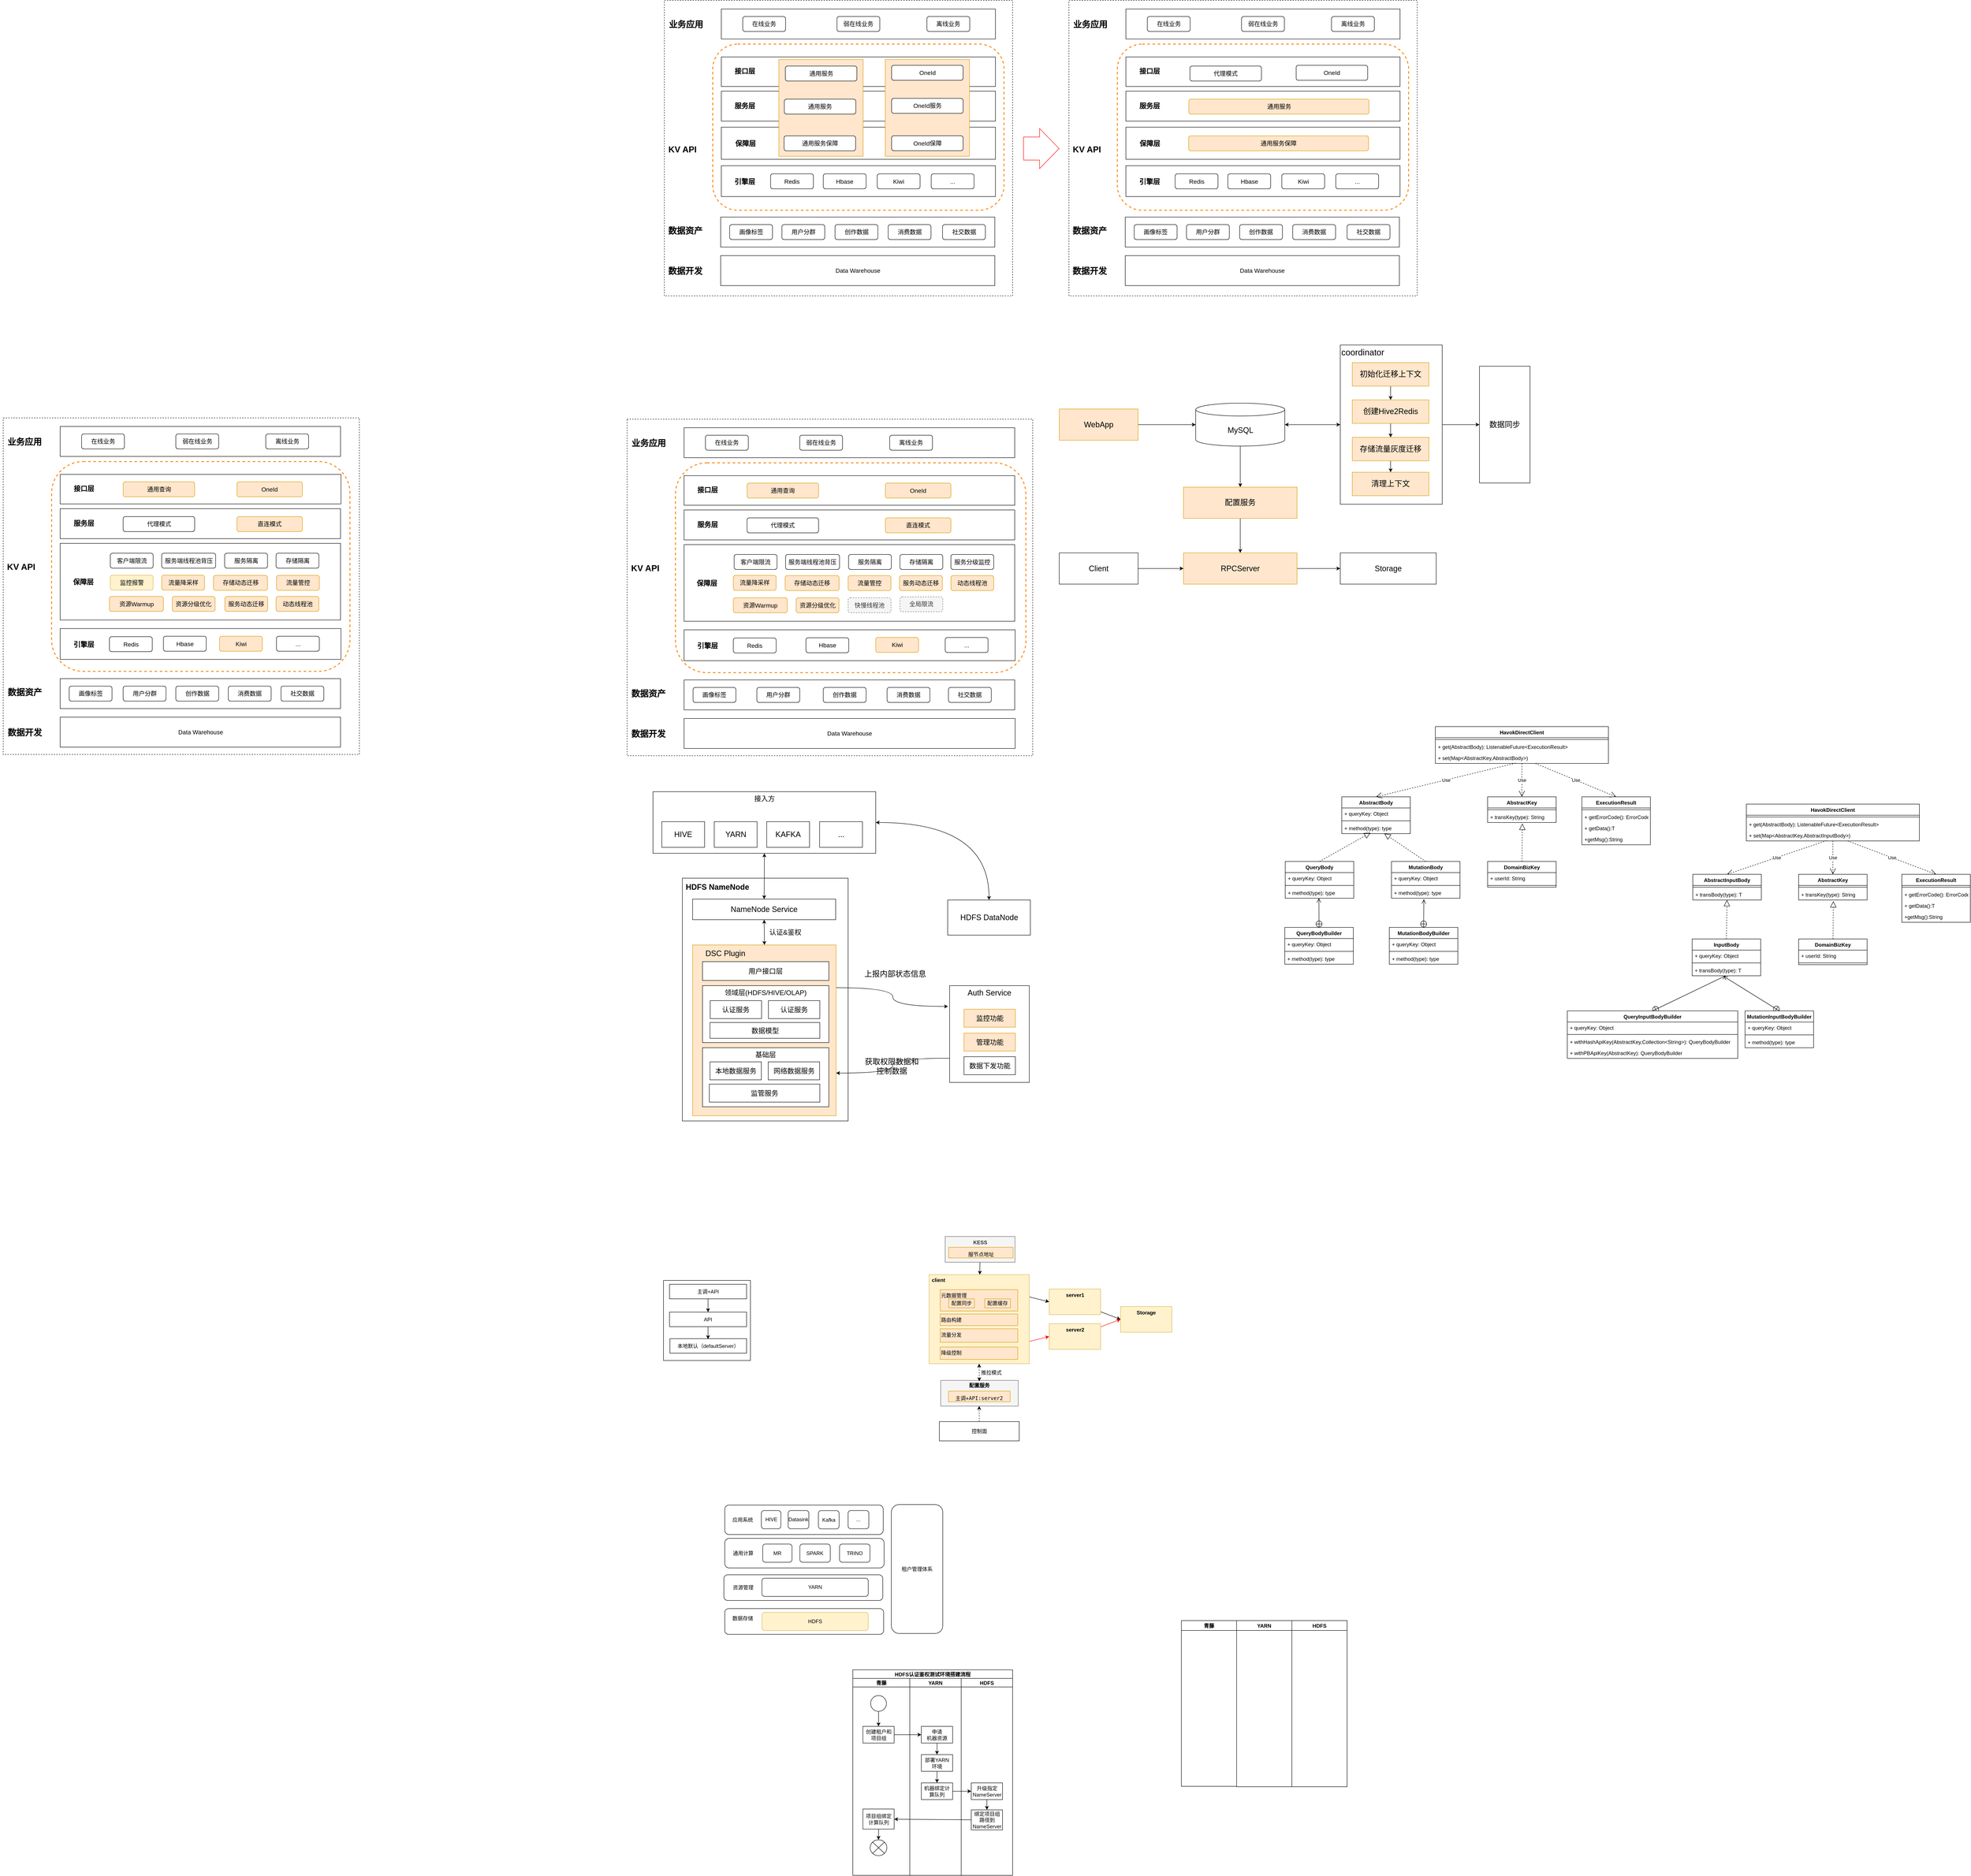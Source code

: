 <mxfile version="18.1.2" type="github">
  <diagram id="MjEZ5cSruUA6gTRAwDY5" name="Page-1">
    <mxGraphModel dx="3042" dy="2052" grid="0" gridSize="10" guides="1" tooltips="1" connect="1" arrows="1" fold="1" page="0" pageScale="1" pageWidth="827" pageHeight="1169" math="0" shadow="0">
      <root>
        <mxCell id="0" />
        <mxCell id="1" parent="0" />
        <mxCell id="noDH1uBnHRJtmfF7jS5f-128" style="edgeStyle=orthogonalEdgeStyle;curved=1;rounded=0;orthogonalLoop=1;jettySize=auto;html=1;fontSize=20;startArrow=none;startFill=0;" parent="1" source="noDH1uBnHRJtmfF7jS5f-102" target="noDH1uBnHRJtmfF7jS5f-114" edge="1">
          <mxGeometry relative="1" as="geometry" />
        </mxCell>
        <mxCell id="noDH1uBnHRJtmfF7jS5f-102" value="" style="rounded=0;whiteSpace=wrap;html=1;fontSize=18;strokeWidth=1;" parent="1" vertex="1">
          <mxGeometry x="1775" y="-45.25" width="238" height="372" as="geometry" />
        </mxCell>
        <mxCell id="noDH1uBnHRJtmfF7jS5f-55" value="" style="rounded=0;whiteSpace=wrap;html=1;strokeWidth=1;dashed=1;" parent="1" vertex="1">
          <mxGeometry x="110" y="128" width="947" height="786" as="geometry" />
        </mxCell>
        <mxCell id="noDH1uBnHRJtmfF7jS5f-1" value="" style="rounded=1;whiteSpace=wrap;html=1;dashed=1;strokeColor=#FF8000;strokeWidth=2;" parent="1" vertex="1">
          <mxGeometry x="223" y="230" width="818" height="490" as="geometry" />
        </mxCell>
        <mxCell id="noDH1uBnHRJtmfF7jS5f-2" value="" style="rounded=0;whiteSpace=wrap;html=1;" parent="1" vertex="1">
          <mxGeometry x="243" y="148" width="772" height="70" as="geometry" />
        </mxCell>
        <mxCell id="noDH1uBnHRJtmfF7jS5f-3" value="&lt;font style=&quot;font-size: 20px;&quot;&gt;业务应用&lt;/font&gt;" style="text;html=1;strokeColor=none;fillColor=none;align=center;verticalAlign=middle;whiteSpace=wrap;rounded=0;fontSize=20;fontStyle=1" parent="1" vertex="1">
          <mxGeometry x="102.5" y="170.5" width="115" height="25" as="geometry" />
        </mxCell>
        <mxCell id="noDH1uBnHRJtmfF7jS5f-4" value="" style="rounded=0;whiteSpace=wrap;html=1;" parent="1" vertex="1">
          <mxGeometry x="243" y="260" width="772" height="69" as="geometry" />
        </mxCell>
        <mxCell id="noDH1uBnHRJtmfF7jS5f-5" value="&lt;font style=&quot;font-size: 16px;&quot;&gt;接口层&lt;/font&gt;" style="text;html=1;strokeColor=none;fillColor=none;align=center;verticalAlign=middle;whiteSpace=wrap;rounded=0;fontSize=16;fontStyle=1" parent="1" vertex="1">
          <mxGeometry x="243" y="279.25" width="110" height="27.5" as="geometry" />
        </mxCell>
        <mxCell id="noDH1uBnHRJtmfF7jS5f-6" value="" style="rounded=0;whiteSpace=wrap;html=1;" parent="1" vertex="1">
          <mxGeometry x="243" y="620" width="773" height="72" as="geometry" />
        </mxCell>
        <mxCell id="noDH1uBnHRJtmfF7jS5f-7" value="&lt;font style=&quot;font-size: 16px;&quot;&gt;引擎层&lt;/font&gt;" style="text;html=1;strokeColor=none;fillColor=none;align=center;verticalAlign=middle;whiteSpace=wrap;rounded=0;fontSize=16;fontStyle=1" parent="1" vertex="1">
          <mxGeometry x="243" y="642.75" width="110" height="27.5" as="geometry" />
        </mxCell>
        <mxCell id="noDH1uBnHRJtmfF7jS5f-8" value="" style="rounded=0;whiteSpace=wrap;html=1;" parent="1" vertex="1">
          <mxGeometry x="243" y="737" width="772" height="70" as="geometry" />
        </mxCell>
        <mxCell id="noDH1uBnHRJtmfF7jS5f-9" value="&lt;span style=&quot;font-size: 20px;&quot;&gt;数据资产&lt;/span&gt;" style="text;html=1;strokeColor=none;fillColor=none;align=center;verticalAlign=middle;whiteSpace=wrap;rounded=0;fontSize=20;fontStyle=1" parent="1" vertex="1">
          <mxGeometry x="105" y="754.5" width="110" height="27.5" as="geometry" />
        </mxCell>
        <mxCell id="noDH1uBnHRJtmfF7jS5f-10" value="&lt;span&gt;&lt;font style=&quot;font-size: 14px;&quot;&gt;Data Warehouse&lt;/font&gt;&lt;/span&gt;" style="rounded=0;whiteSpace=wrap;html=1;" parent="1" vertex="1">
          <mxGeometry x="243" y="827" width="773" height="70" as="geometry" />
        </mxCell>
        <mxCell id="noDH1uBnHRJtmfF7jS5f-11" value="&lt;span style=&quot;font-size: 20px;&quot;&gt;数据开发&lt;/span&gt;" style="text;html=1;strokeColor=none;fillColor=none;align=center;verticalAlign=middle;whiteSpace=wrap;rounded=0;fontSize=20;fontStyle=1" parent="1" vertex="1">
          <mxGeometry x="105" y="848.25" width="110" height="27.5" as="geometry" />
        </mxCell>
        <mxCell id="noDH1uBnHRJtmfF7jS5f-12" value="&lt;font style=&quot;font-size: 14px&quot;&gt;在线业务&lt;/font&gt;" style="rounded=1;whiteSpace=wrap;html=1;" parent="1" vertex="1">
          <mxGeometry x="293" y="165.5" width="100" height="35" as="geometry" />
        </mxCell>
        <mxCell id="noDH1uBnHRJtmfF7jS5f-13" value="&lt;font style=&quot;font-size: 14px&quot;&gt;弱在线业务&lt;/font&gt;" style="rounded=1;whiteSpace=wrap;html=1;" parent="1" vertex="1">
          <mxGeometry x="513" y="165.5" width="100" height="35" as="geometry" />
        </mxCell>
        <mxCell id="noDH1uBnHRJtmfF7jS5f-14" value="&lt;font style=&quot;font-size: 14px&quot;&gt;离线业务&lt;/font&gt;" style="rounded=1;whiteSpace=wrap;html=1;" parent="1" vertex="1">
          <mxGeometry x="723" y="165.5" width="100" height="35" as="geometry" />
        </mxCell>
        <mxCell id="noDH1uBnHRJtmfF7jS5f-15" value="&lt;span style=&quot;font-size: 14px&quot;&gt;通用查询&lt;/span&gt;" style="rounded=1;whiteSpace=wrap;html=1;fillColor=#ffe6cc;strokeColor=#d79b00;" parent="1" vertex="1">
          <mxGeometry x="390" y="277.25" width="167" height="35" as="geometry" />
        </mxCell>
        <mxCell id="noDH1uBnHRJtmfF7jS5f-17" value="&lt;span style=&quot;font-size: 14px&quot;&gt;OneId&lt;/span&gt;" style="rounded=1;whiteSpace=wrap;html=1;fillColor=#ffe6cc;strokeColor=#d79b00;" parent="1" vertex="1">
          <mxGeometry x="713" y="277.25" width="153" height="35" as="geometry" />
        </mxCell>
        <mxCell id="noDH1uBnHRJtmfF7jS5f-18" value="&lt;span style=&quot;font-size: 14px&quot;&gt;Redis&lt;/span&gt;" style="rounded=1;whiteSpace=wrap;html=1;" parent="1" vertex="1">
          <mxGeometry x="358" y="639" width="100" height="35" as="geometry" />
        </mxCell>
        <mxCell id="noDH1uBnHRJtmfF7jS5f-19" value="&lt;span style=&quot;font-size: 14px&quot;&gt;Hbase&lt;/span&gt;" style="rounded=1;whiteSpace=wrap;html=1;" parent="1" vertex="1">
          <mxGeometry x="527.5" y="638.5" width="100" height="35" as="geometry" />
        </mxCell>
        <mxCell id="noDH1uBnHRJtmfF7jS5f-20" value="&lt;span style=&quot;font-size: 14px&quot;&gt;Kiwi&lt;/span&gt;" style="rounded=1;whiteSpace=wrap;html=1;fillColor=#ffe6cc;strokeColor=#d79b00;" parent="1" vertex="1">
          <mxGeometry x="690.5" y="637.75" width="100" height="35" as="geometry" />
        </mxCell>
        <mxCell id="noDH1uBnHRJtmfF7jS5f-22" value="&lt;span style=&quot;font-size: 14px&quot;&gt;画像标签&lt;/span&gt;" style="rounded=1;whiteSpace=wrap;html=1;" parent="1" vertex="1">
          <mxGeometry x="264" y="754.5" width="100" height="35" as="geometry" />
        </mxCell>
        <mxCell id="noDH1uBnHRJtmfF7jS5f-23" value="&lt;font style=&quot;font-size: 14px&quot;&gt;用户分群&lt;/font&gt;" style="rounded=1;whiteSpace=wrap;html=1;" parent="1" vertex="1">
          <mxGeometry x="413" y="754.5" width="100" height="35" as="geometry" />
        </mxCell>
        <mxCell id="noDH1uBnHRJtmfF7jS5f-24" value="&lt;font style=&quot;font-size: 14px&quot;&gt;创作数据&lt;/font&gt;" style="rounded=1;whiteSpace=wrap;html=1;" parent="1" vertex="1">
          <mxGeometry x="568" y="754.5" width="100" height="35" as="geometry" />
        </mxCell>
        <mxCell id="noDH1uBnHRJtmfF7jS5f-25" value="&lt;font style=&quot;font-size: 14px&quot;&gt;消费数据&lt;/font&gt;" style="rounded=1;whiteSpace=wrap;html=1;" parent="1" vertex="1">
          <mxGeometry x="717" y="754.5" width="100" height="35" as="geometry" />
        </mxCell>
        <mxCell id="noDH1uBnHRJtmfF7jS5f-26" value="&lt;font style=&quot;font-size: 14px&quot;&gt;社交数据&lt;/font&gt;" style="rounded=1;whiteSpace=wrap;html=1;" parent="1" vertex="1">
          <mxGeometry x="860.25" y="754.5" width="100" height="35" as="geometry" />
        </mxCell>
        <mxCell id="noDH1uBnHRJtmfF7jS5f-27" value="&lt;span style=&quot;font-size: 14px&quot;&gt;...&lt;/span&gt;" style="rounded=1;whiteSpace=wrap;html=1;" parent="1" vertex="1">
          <mxGeometry x="852.69" y="638" width="100" height="35" as="geometry" />
        </mxCell>
        <mxCell id="noDH1uBnHRJtmfF7jS5f-35" value="&lt;font style=&quot;font-size: 20px;&quot;&gt;KV API&lt;/font&gt;" style="text;html=1;strokeColor=none;fillColor=none;align=center;verticalAlign=middle;whiteSpace=wrap;rounded=0;fontSize=20;fontStyle=1" parent="1" vertex="1">
          <mxGeometry x="107.62" y="462.5" width="88.75" height="25" as="geometry" />
        </mxCell>
        <mxCell id="noDH1uBnHRJtmfF7jS5f-37" value="" style="rounded=0;whiteSpace=wrap;html=1;" parent="1" vertex="1">
          <mxGeometry x="243" y="340" width="772" height="70" as="geometry" />
        </mxCell>
        <mxCell id="noDH1uBnHRJtmfF7jS5f-38" value="&lt;font style=&quot;font-size: 16px;&quot;&gt;服务层&lt;/font&gt;" style="text;html=1;strokeColor=none;fillColor=none;align=center;verticalAlign=middle;whiteSpace=wrap;rounded=0;fontSize=16;fontStyle=1" parent="1" vertex="1">
          <mxGeometry x="243" y="360.5" width="110" height="27.5" as="geometry" />
        </mxCell>
        <mxCell id="noDH1uBnHRJtmfF7jS5f-39" value="&lt;span style=&quot;font-size: 14px;&quot;&gt;代理模式&lt;/span&gt;" style="rounded=1;whiteSpace=wrap;html=1;" parent="1" vertex="1">
          <mxGeometry x="390" y="358.5" width="167" height="35" as="geometry" />
        </mxCell>
        <mxCell id="noDH1uBnHRJtmfF7jS5f-40" value="&lt;span style=&quot;font-size: 14px&quot;&gt;直连模式&lt;/span&gt;" style="rounded=1;whiteSpace=wrap;html=1;fillColor=#ffe6cc;strokeColor=#d79b00;" parent="1" vertex="1">
          <mxGeometry x="713" y="358.5" width="153" height="35" as="geometry" />
        </mxCell>
        <mxCell id="noDH1uBnHRJtmfF7jS5f-41" value="" style="rounded=0;whiteSpace=wrap;html=1;" parent="1" vertex="1">
          <mxGeometry x="243" y="421" width="772" height="179" as="geometry" />
        </mxCell>
        <mxCell id="noDH1uBnHRJtmfF7jS5f-42" value="&lt;font style=&quot;font-size: 16px;&quot;&gt;保障层&lt;/font&gt;" style="text;html=1;strokeColor=none;fillColor=none;align=center;verticalAlign=middle;whiteSpace=wrap;rounded=0;fontSize=16;fontStyle=1" parent="1" vertex="1">
          <mxGeometry x="243" y="496.75" width="107" height="27.5" as="geometry" />
        </mxCell>
        <mxCell id="noDH1uBnHRJtmfF7jS5f-43" value="&lt;span style=&quot;font-size: 14px&quot;&gt;客户端限流&lt;/span&gt;" style="rounded=1;whiteSpace=wrap;html=1;" parent="1" vertex="1">
          <mxGeometry x="360" y="444" width="100" height="35" as="geometry" />
        </mxCell>
        <mxCell id="noDH1uBnHRJtmfF7jS5f-44" value="&lt;span style=&quot;font-size: 14px;&quot;&gt;服务端线程池背压&lt;/span&gt;" style="rounded=1;whiteSpace=wrap;html=1;" parent="1" vertex="1">
          <mxGeometry x="480" y="444" width="126" height="35" as="geometry" />
        </mxCell>
        <mxCell id="noDH1uBnHRJtmfF7jS5f-45" value="&lt;span style=&quot;font-size: 14px&quot;&gt;服务隔离&lt;/span&gt;" style="rounded=1;whiteSpace=wrap;html=1;" parent="1" vertex="1">
          <mxGeometry x="627" y="444" width="100" height="35" as="geometry" />
        </mxCell>
        <mxCell id="noDH1uBnHRJtmfF7jS5f-46" value="&lt;span style=&quot;font-size: 14px;&quot;&gt;存储隔离&lt;/span&gt;" style="rounded=1;whiteSpace=wrap;html=1;" parent="1" vertex="1">
          <mxGeometry x="747" y="444" width="100" height="35" as="geometry" />
        </mxCell>
        <mxCell id="noDH1uBnHRJtmfF7jS5f-47" value="&lt;span style=&quot;font-size: 14px&quot;&gt;服务分级监控&lt;/span&gt;" style="rounded=1;whiteSpace=wrap;html=1;" parent="1" vertex="1">
          <mxGeometry x="866" y="444" width="100" height="35" as="geometry" />
        </mxCell>
        <mxCell id="noDH1uBnHRJtmfF7jS5f-48" value="&lt;span style=&quot;font-size: 14px;&quot;&gt;存储动态迁移&lt;/span&gt;" style="rounded=1;whiteSpace=wrap;html=1;fillColor=#ffe6cc;strokeColor=#d79b00;" parent="1" vertex="1">
          <mxGeometry x="479" y="493.25" width="126" height="35" as="geometry" />
        </mxCell>
        <mxCell id="noDH1uBnHRJtmfF7jS5f-49" value="&lt;span style=&quot;font-size: 14px&quot;&gt;流量管控&lt;/span&gt;" style="rounded=1;whiteSpace=wrap;html=1;fillColor=#ffe6cc;strokeColor=#d79b00;" parent="1" vertex="1">
          <mxGeometry x="626" y="493.25" width="100" height="35" as="geometry" />
        </mxCell>
        <mxCell id="noDH1uBnHRJtmfF7jS5f-50" value="&lt;span style=&quot;font-size: 14px;&quot;&gt;服务动态迁移&lt;/span&gt;" style="rounded=1;whiteSpace=wrap;html=1;fillColor=#ffe6cc;strokeColor=#d79b00;" parent="1" vertex="1">
          <mxGeometry x="746" y="493.25" width="100" height="35" as="geometry" />
        </mxCell>
        <mxCell id="noDH1uBnHRJtmfF7jS5f-51" value="&lt;span style=&quot;font-size: 14px&quot;&gt;流量降采样&lt;/span&gt;" style="rounded=1;whiteSpace=wrap;html=1;fillColor=#ffe6cc;strokeColor=#d79b00;" parent="1" vertex="1">
          <mxGeometry x="358" y="492.75" width="100" height="35" as="geometry" />
        </mxCell>
        <mxCell id="noDH1uBnHRJtmfF7jS5f-52" value="&lt;span style=&quot;font-size: 14px;&quot;&gt;资源Warmup&lt;/span&gt;" style="rounded=1;whiteSpace=wrap;html=1;fillColor=#ffe6cc;strokeColor=#d79b00;" parent="1" vertex="1">
          <mxGeometry x="358" y="545" width="126" height="35" as="geometry" />
        </mxCell>
        <mxCell id="noDH1uBnHRJtmfF7jS5f-53" value="&lt;span style=&quot;font-size: 14px&quot;&gt;动态线程池&lt;/span&gt;" style="rounded=1;whiteSpace=wrap;html=1;fillColor=#ffe6cc;strokeColor=#d79b00;" parent="1" vertex="1">
          <mxGeometry x="866" y="493.25" width="100" height="35" as="geometry" />
        </mxCell>
        <mxCell id="noDH1uBnHRJtmfF7jS5f-56" value="&lt;span style=&quot;font-size: 14px&quot;&gt;资源分级优化&lt;/span&gt;" style="rounded=1;whiteSpace=wrap;html=1;fillColor=#ffe6cc;strokeColor=#d79b00;" parent="1" vertex="1">
          <mxGeometry x="504.63" y="545" width="100" height="35" as="geometry" />
        </mxCell>
        <mxCell id="noDH1uBnHRJtmfF7jS5f-57" value="" style="rounded=0;whiteSpace=wrap;html=1;fontSize=16;strokeWidth=1;" parent="1" vertex="1">
          <mxGeometry x="239" y="1200" width="387" height="567" as="geometry" />
        </mxCell>
        <mxCell id="noDH1uBnHRJtmfF7jS5f-82" style="edgeStyle=orthogonalEdgeStyle;curved=1;rounded=0;orthogonalLoop=1;jettySize=auto;html=1;exitX=1;exitY=0.5;exitDx=0;exitDy=0;fontSize=16;startArrow=classic;startFill=1;" parent="1" source="noDH1uBnHRJtmfF7jS5f-58" target="noDH1uBnHRJtmfF7jS5f-79" edge="1">
          <mxGeometry relative="1" as="geometry" />
        </mxCell>
        <mxCell id="noDH1uBnHRJtmfF7jS5f-83" style="edgeStyle=orthogonalEdgeStyle;curved=1;rounded=0;orthogonalLoop=1;jettySize=auto;html=1;exitX=0.5;exitY=1;exitDx=0;exitDy=0;entryX=0.5;entryY=0;entryDx=0;entryDy=0;fontSize=16;startArrow=classic;startFill=1;" parent="1" source="noDH1uBnHRJtmfF7jS5f-58" target="noDH1uBnHRJtmfF7jS5f-59" edge="1">
          <mxGeometry relative="1" as="geometry" />
        </mxCell>
        <mxCell id="noDH1uBnHRJtmfF7jS5f-58" value="接入方" style="rounded=0;whiteSpace=wrap;html=1;fontSize=16;strokeWidth=1;verticalAlign=top;" parent="1" vertex="1">
          <mxGeometry x="170.5" y="998" width="520" height="144" as="geometry" />
        </mxCell>
        <mxCell id="noDH1uBnHRJtmfF7jS5f-59" value="&lt;font style=&quot;font-size: 18px;&quot;&gt;NameNode Service&lt;/font&gt;" style="rounded=0;whiteSpace=wrap;html=1;fontSize=16;strokeWidth=1;" parent="1" vertex="1">
          <mxGeometry x="263" y="1249" width="334" height="48" as="geometry" />
        </mxCell>
        <mxCell id="noDH1uBnHRJtmfF7jS5f-80" style="edgeStyle=orthogonalEdgeStyle;rounded=0;orthogonalLoop=1;jettySize=auto;html=1;exitX=1;exitY=0.25;exitDx=0;exitDy=0;entryX=-0.02;entryY=0.215;entryDx=0;entryDy=0;entryPerimeter=0;fontSize=16;curved=1;" parent="1" source="noDH1uBnHRJtmfF7jS5f-60" target="noDH1uBnHRJtmfF7jS5f-75" edge="1">
          <mxGeometry relative="1" as="geometry" />
        </mxCell>
        <mxCell id="noDH1uBnHRJtmfF7jS5f-88" style="edgeStyle=orthogonalEdgeStyle;curved=1;rounded=0;orthogonalLoop=1;jettySize=auto;html=1;exitX=0.5;exitY=0;exitDx=0;exitDy=0;fontSize=18;startArrow=classic;startFill=1;" parent="1" source="noDH1uBnHRJtmfF7jS5f-60" target="noDH1uBnHRJtmfF7jS5f-59" edge="1">
          <mxGeometry relative="1" as="geometry" />
        </mxCell>
        <mxCell id="noDH1uBnHRJtmfF7jS5f-60" value="" style="rounded=0;whiteSpace=wrap;html=1;fontSize=16;strokeWidth=1;fillColor=#ffe6cc;strokeColor=#d79b00;" parent="1" vertex="1">
          <mxGeometry x="263" y="1356" width="335" height="399" as="geometry" />
        </mxCell>
        <mxCell id="noDH1uBnHRJtmfF7jS5f-61" value="&lt;font style=&quot;font-size: 16px;&quot;&gt;用户接口层&lt;/font&gt;" style="rounded=0;whiteSpace=wrap;html=1;fontSize=16;strokeWidth=1;" parent="1" vertex="1">
          <mxGeometry x="286" y="1395" width="295" height="44" as="geometry" />
        </mxCell>
        <mxCell id="noDH1uBnHRJtmfF7jS5f-63" value="&lt;font style=&quot;font-size: 16px;&quot;&gt;领域层(HDFS/HIVE/OLAP)&lt;/font&gt;" style="rounded=0;whiteSpace=wrap;html=1;fontSize=16;strokeWidth=1;verticalAlign=top;" parent="1" vertex="1">
          <mxGeometry x="286" y="1451" width="295" height="133" as="geometry" />
        </mxCell>
        <mxCell id="noDH1uBnHRJtmfF7jS5f-65" value="认证服务" style="rounded=0;whiteSpace=wrap;html=1;fontSize=16;strokeWidth=1;" parent="1" vertex="1">
          <mxGeometry x="304" y="1486" width="120" height="42" as="geometry" />
        </mxCell>
        <mxCell id="noDH1uBnHRJtmfF7jS5f-67" value="&lt;font style=&quot;font-size: 16px;&quot;&gt;基础层&lt;/font&gt;" style="rounded=0;whiteSpace=wrap;html=1;fontSize=16;strokeWidth=1;verticalAlign=top;" parent="1" vertex="1">
          <mxGeometry x="286" y="1596" width="295" height="138" as="geometry" />
        </mxCell>
        <mxCell id="noDH1uBnHRJtmfF7jS5f-70" value="监管服务" style="rounded=0;whiteSpace=wrap;html=1;fontSize=16;strokeWidth=1;" parent="1" vertex="1">
          <mxGeometry x="302" y="1681" width="258" height="42" as="geometry" />
        </mxCell>
        <mxCell id="noDH1uBnHRJtmfF7jS5f-71" value="&lt;font style=&quot;font-size: 18px;&quot;&gt;DSC Plugin&lt;/font&gt;" style="text;html=1;strokeColor=none;fillColor=none;align=center;verticalAlign=middle;whiteSpace=wrap;rounded=0;fontSize=16;" parent="1" vertex="1">
          <mxGeometry x="290" y="1361" width="99" height="30" as="geometry" />
        </mxCell>
        <mxCell id="noDH1uBnHRJtmfF7jS5f-72" value="认证服务" style="rounded=0;whiteSpace=wrap;html=1;fontSize=16;strokeWidth=1;" parent="1" vertex="1">
          <mxGeometry x="440" y="1486" width="120" height="42" as="geometry" />
        </mxCell>
        <mxCell id="noDH1uBnHRJtmfF7jS5f-73" value="本地数据服务" style="rounded=0;whiteSpace=wrap;html=1;fontSize=16;strokeWidth=1;" parent="1" vertex="1">
          <mxGeometry x="303.5" y="1629" width="120" height="42" as="geometry" />
        </mxCell>
        <mxCell id="noDH1uBnHRJtmfF7jS5f-74" value="网络数据服务" style="rounded=0;whiteSpace=wrap;html=1;fontSize=16;strokeWidth=1;" parent="1" vertex="1">
          <mxGeometry x="439.5" y="1629" width="120" height="42" as="geometry" />
        </mxCell>
        <mxCell id="noDH1uBnHRJtmfF7jS5f-81" style="edgeStyle=orthogonalEdgeStyle;rounded=0;orthogonalLoop=1;jettySize=auto;html=1;exitX=0;exitY=0.75;exitDx=0;exitDy=0;entryX=1;entryY=0.75;entryDx=0;entryDy=0;fontSize=16;curved=1;" parent="1" source="noDH1uBnHRJtmfF7jS5f-75" target="noDH1uBnHRJtmfF7jS5f-60" edge="1">
          <mxGeometry relative="1" as="geometry" />
        </mxCell>
        <mxCell id="noDH1uBnHRJtmfF7jS5f-75" value="&lt;font style=&quot;font-size: 18px;&quot;&gt;Auth Service&lt;/font&gt;" style="rounded=0;whiteSpace=wrap;html=1;fontSize=16;strokeWidth=1;verticalAlign=top;" parent="1" vertex="1">
          <mxGeometry x="863" y="1451" width="186" height="226" as="geometry" />
        </mxCell>
        <mxCell id="noDH1uBnHRJtmfF7jS5f-76" value="监控功能" style="rounded=0;whiteSpace=wrap;html=1;fontSize=16;strokeWidth=1;fillColor=#ffe6cc;strokeColor=#d79b00;" parent="1" vertex="1">
          <mxGeometry x="896.5" y="1506" width="120" height="42" as="geometry" />
        </mxCell>
        <mxCell id="noDH1uBnHRJtmfF7jS5f-77" value="管理功能" style="rounded=0;whiteSpace=wrap;html=1;fontSize=16;strokeWidth=1;fillColor=#ffe6cc;strokeColor=#d79b00;" parent="1" vertex="1">
          <mxGeometry x="896.5" y="1562" width="120" height="42" as="geometry" />
        </mxCell>
        <mxCell id="noDH1uBnHRJtmfF7jS5f-78" value="数据下发功能" style="rounded=0;whiteSpace=wrap;html=1;fontSize=16;strokeWidth=1;" parent="1" vertex="1">
          <mxGeometry x="896.5" y="1617" width="120" height="42" as="geometry" />
        </mxCell>
        <mxCell id="noDH1uBnHRJtmfF7jS5f-79" value="&lt;font style=&quot;font-size: 18px;&quot;&gt;HDFS DataNode&lt;/font&gt;" style="rounded=0;whiteSpace=wrap;html=1;fontSize=16;strokeWidth=1;" parent="1" vertex="1">
          <mxGeometry x="858.5" y="1251" width="193" height="82" as="geometry" />
        </mxCell>
        <mxCell id="noDH1uBnHRJtmfF7jS5f-86" value="认证&amp;amp;鉴权" style="text;html=1;strokeColor=none;fillColor=none;align=center;verticalAlign=middle;whiteSpace=wrap;rounded=0;fontSize=16;" parent="1" vertex="1">
          <mxGeometry x="431" y="1311" width="96.5" height="30" as="geometry" />
        </mxCell>
        <mxCell id="noDH1uBnHRJtmfF7jS5f-87" value="&lt;font style=&quot;font-size: 18px;&quot;&gt;&lt;b&gt;HDFS NameNode&lt;/b&gt;&lt;/font&gt;" style="text;html=1;strokeColor=none;fillColor=none;align=center;verticalAlign=middle;whiteSpace=wrap;rounded=0;fontSize=16;" parent="1" vertex="1">
          <mxGeometry x="243" y="1206" width="155.5" height="30" as="geometry" />
        </mxCell>
        <mxCell id="noDH1uBnHRJtmfF7jS5f-89" value="上报内部状态信息" style="text;html=1;strokeColor=none;fillColor=none;align=center;verticalAlign=middle;whiteSpace=wrap;rounded=0;fontSize=18;" parent="1" vertex="1">
          <mxGeometry x="657" y="1409" width="158" height="30" as="geometry" />
        </mxCell>
        <mxCell id="noDH1uBnHRJtmfF7jS5f-90" value="获取权限数据和控制数据" style="text;html=1;strokeColor=none;fillColor=none;align=center;verticalAlign=middle;whiteSpace=wrap;rounded=0;fontSize=18;" parent="1" vertex="1">
          <mxGeometry x="657" y="1625" width="142" height="30" as="geometry" />
        </mxCell>
        <mxCell id="noDH1uBnHRJtmfF7jS5f-91" value="HIVE" style="rounded=0;whiteSpace=wrap;html=1;fontSize=18;strokeWidth=1;" parent="1" vertex="1">
          <mxGeometry x="191" y="1068" width="100" height="60" as="geometry" />
        </mxCell>
        <mxCell id="noDH1uBnHRJtmfF7jS5f-92" value="YARN" style="rounded=0;whiteSpace=wrap;html=1;fontSize=18;strokeWidth=1;" parent="1" vertex="1">
          <mxGeometry x="313.5" y="1068" width="100" height="60" as="geometry" />
        </mxCell>
        <mxCell id="noDH1uBnHRJtmfF7jS5f-93" value="KAFKA" style="rounded=0;whiteSpace=wrap;html=1;fontSize=18;strokeWidth=1;" parent="1" vertex="1">
          <mxGeometry x="436" y="1068" width="100" height="60" as="geometry" />
        </mxCell>
        <mxCell id="noDH1uBnHRJtmfF7jS5f-94" value="..." style="rounded=0;whiteSpace=wrap;html=1;fontSize=18;strokeWidth=1;" parent="1" vertex="1">
          <mxGeometry x="559.5" y="1068" width="100" height="60" as="geometry" />
        </mxCell>
        <mxCell id="noDH1uBnHRJtmfF7jS5f-137" style="edgeStyle=orthogonalEdgeStyle;curved=1;rounded=0;orthogonalLoop=1;jettySize=auto;html=1;fontSize=20;startArrow=none;startFill=0;" parent="1" source="noDH1uBnHRJtmfF7jS5f-97" target="noDH1uBnHRJtmfF7jS5f-109" edge="1">
          <mxGeometry relative="1" as="geometry" />
        </mxCell>
        <mxCell id="noDH1uBnHRJtmfF7jS5f-97" value="初始化迁移上下文" style="rounded=0;whiteSpace=wrap;html=1;fontSize=18;strokeWidth=1;fillColor=#ffe6cc;strokeColor=#d79b00;" parent="1" vertex="1">
          <mxGeometry x="1803" y="-4" width="179" height="54.75" as="geometry" />
        </mxCell>
        <mxCell id="noDH1uBnHRJtmfF7jS5f-120" style="edgeStyle=orthogonalEdgeStyle;curved=1;rounded=0;orthogonalLoop=1;jettySize=auto;html=1;fontSize=20;startArrow=none;startFill=0;exitX=1;exitY=0.5;exitDx=0;exitDy=0;" parent="1" source="noDH1uBnHRJtmfF7jS5f-136" target="noDH1uBnHRJtmfF7jS5f-105" edge="1">
          <mxGeometry relative="1" as="geometry">
            <mxPoint x="1360.75" y="140.75" as="sourcePoint" />
          </mxGeometry>
        </mxCell>
        <mxCell id="noDH1uBnHRJtmfF7jS5f-127" style="edgeStyle=orthogonalEdgeStyle;curved=1;rounded=0;orthogonalLoop=1;jettySize=auto;html=1;fontSize=20;startArrow=classic;startFill=1;" parent="1" source="noDH1uBnHRJtmfF7jS5f-105" target="noDH1uBnHRJtmfF7jS5f-102" edge="1">
          <mxGeometry relative="1" as="geometry" />
        </mxCell>
        <mxCell id="noDH1uBnHRJtmfF7jS5f-129" style="edgeStyle=orthogonalEdgeStyle;curved=1;rounded=0;orthogonalLoop=1;jettySize=auto;html=1;entryX=0.5;entryY=0;entryDx=0;entryDy=0;fontSize=20;startArrow=none;startFill=0;" parent="1" source="noDH1uBnHRJtmfF7jS5f-105" target="noDH1uBnHRJtmfF7jS5f-125" edge="1">
          <mxGeometry relative="1" as="geometry" />
        </mxCell>
        <mxCell id="noDH1uBnHRJtmfF7jS5f-105" value="MySQL" style="shape=cylinder3;whiteSpace=wrap;html=1;boundedLbl=1;backgroundOutline=1;size=15;fontSize=18;strokeWidth=1;" parent="1" vertex="1">
          <mxGeometry x="1437.5" y="90.63" width="208" height="100.25" as="geometry" />
        </mxCell>
        <mxCell id="noDH1uBnHRJtmfF7jS5f-138" style="edgeStyle=orthogonalEdgeStyle;curved=1;rounded=0;orthogonalLoop=1;jettySize=auto;html=1;exitX=0.5;exitY=1;exitDx=0;exitDy=0;entryX=0.5;entryY=0;entryDx=0;entryDy=0;fontSize=20;startArrow=none;startFill=0;" parent="1" source="noDH1uBnHRJtmfF7jS5f-109" target="noDH1uBnHRJtmfF7jS5f-111" edge="1">
          <mxGeometry relative="1" as="geometry" />
        </mxCell>
        <mxCell id="noDH1uBnHRJtmfF7jS5f-109" value="创建Hive2Redis" style="rounded=0;whiteSpace=wrap;html=1;fontSize=18;strokeWidth=1;fillColor=#ffe6cc;strokeColor=#d79b00;" parent="1" vertex="1">
          <mxGeometry x="1803" y="83" width="179" height="54.75" as="geometry" />
        </mxCell>
        <mxCell id="noDH1uBnHRJtmfF7jS5f-139" style="edgeStyle=orthogonalEdgeStyle;curved=1;rounded=0;orthogonalLoop=1;jettySize=auto;html=1;exitX=0.5;exitY=1;exitDx=0;exitDy=0;entryX=0.5;entryY=0;entryDx=0;entryDy=0;fontSize=20;startArrow=none;startFill=0;" parent="1" source="noDH1uBnHRJtmfF7jS5f-111" target="noDH1uBnHRJtmfF7jS5f-113" edge="1">
          <mxGeometry relative="1" as="geometry" />
        </mxCell>
        <mxCell id="noDH1uBnHRJtmfF7jS5f-111" value="存储流量灰度迁移" style="rounded=0;whiteSpace=wrap;html=1;fontSize=18;strokeWidth=1;fillColor=#ffe6cc;strokeColor=#d79b00;" parent="1" vertex="1">
          <mxGeometry x="1803" y="170.5" width="179" height="54.75" as="geometry" />
        </mxCell>
        <mxCell id="noDH1uBnHRJtmfF7jS5f-112" value="coordinator" style="text;html=1;strokeColor=none;fillColor=none;align=center;verticalAlign=middle;whiteSpace=wrap;rounded=0;fontSize=20;" parent="1" vertex="1">
          <mxGeometry x="1775" y="-44.25" width="105" height="30" as="geometry" />
        </mxCell>
        <mxCell id="noDH1uBnHRJtmfF7jS5f-113" value="清理上下文" style="rounded=0;whiteSpace=wrap;html=1;fontSize=18;strokeWidth=1;fillColor=#ffe6cc;strokeColor=#d79b00;" parent="1" vertex="1">
          <mxGeometry x="1803" y="252" width="179" height="54.75" as="geometry" />
        </mxCell>
        <mxCell id="noDH1uBnHRJtmfF7jS5f-114" value="数据同步" style="rounded=0;whiteSpace=wrap;html=1;fontSize=18;strokeWidth=1;" parent="1" vertex="1">
          <mxGeometry x="2100" y="4.44" width="118" height="272.63" as="geometry" />
        </mxCell>
        <mxCell id="noDH1uBnHRJtmfF7jS5f-132" style="edgeStyle=orthogonalEdgeStyle;curved=1;rounded=0;orthogonalLoop=1;jettySize=auto;html=1;fontSize=20;startArrow=none;startFill=0;" parent="1" source="noDH1uBnHRJtmfF7jS5f-125" target="noDH1uBnHRJtmfF7jS5f-130" edge="1">
          <mxGeometry relative="1" as="geometry" />
        </mxCell>
        <mxCell id="noDH1uBnHRJtmfF7jS5f-125" value="配置服务" style="rounded=0;whiteSpace=wrap;html=1;fontSize=18;strokeWidth=1;fillColor=#ffe6cc;strokeColor=#d79b00;" parent="1" vertex="1">
          <mxGeometry x="1409" y="286.75" width="265" height="73" as="geometry" />
        </mxCell>
        <mxCell id="noDH1uBnHRJtmfF7jS5f-135" style="edgeStyle=orthogonalEdgeStyle;curved=1;rounded=0;orthogonalLoop=1;jettySize=auto;html=1;entryX=0;entryY=0.5;entryDx=0;entryDy=0;fontSize=20;startArrow=none;startFill=0;" parent="1" source="noDH1uBnHRJtmfF7jS5f-130" target="noDH1uBnHRJtmfF7jS5f-134" edge="1">
          <mxGeometry relative="1" as="geometry" />
        </mxCell>
        <mxCell id="noDH1uBnHRJtmfF7jS5f-130" value="RPCServer" style="rounded=0;whiteSpace=wrap;html=1;fontSize=18;strokeWidth=1;fillColor=#ffe6cc;strokeColor=#d79b00;" parent="1" vertex="1">
          <mxGeometry x="1409" y="440.25" width="265" height="73" as="geometry" />
        </mxCell>
        <mxCell id="noDH1uBnHRJtmfF7jS5f-133" style="edgeStyle=orthogonalEdgeStyle;curved=1;rounded=0;orthogonalLoop=1;jettySize=auto;html=1;entryX=0;entryY=0.5;entryDx=0;entryDy=0;fontSize=20;startArrow=none;startFill=0;" parent="1" source="noDH1uBnHRJtmfF7jS5f-131" target="noDH1uBnHRJtmfF7jS5f-130" edge="1">
          <mxGeometry relative="1" as="geometry" />
        </mxCell>
        <mxCell id="noDH1uBnHRJtmfF7jS5f-131" value="Client" style="rounded=0;whiteSpace=wrap;html=1;fontSize=18;strokeWidth=1;" parent="1" vertex="1">
          <mxGeometry x="1119" y="440.25" width="184" height="73" as="geometry" />
        </mxCell>
        <mxCell id="noDH1uBnHRJtmfF7jS5f-134" value="Storage" style="rounded=0;whiteSpace=wrap;html=1;fontSize=18;strokeWidth=1;" parent="1" vertex="1">
          <mxGeometry x="1775" y="440.25" width="224" height="73" as="geometry" />
        </mxCell>
        <mxCell id="noDH1uBnHRJtmfF7jS5f-136" value="WebApp" style="rounded=0;whiteSpace=wrap;html=1;fontSize=18;strokeWidth=1;fillColor=#ffe6cc;strokeColor=#d79b00;" parent="1" vertex="1">
          <mxGeometry x="1119" y="104.25" width="184" height="73" as="geometry" />
        </mxCell>
        <mxCell id="50bNaVnqXxjSv1FgWwWo-12" value="" style="rounded=0;whiteSpace=wrap;html=1;" parent="1" vertex="1">
          <mxGeometry x="195" y="2139.5" width="203" height="187" as="geometry" />
        </mxCell>
        <mxCell id="50bNaVnqXxjSv1FgWwWo-15" style="rounded=0;orthogonalLoop=1;jettySize=auto;html=1;entryX=0;entryY=0.5;entryDx=0;entryDy=0;exitX=1;exitY=0.25;exitDx=0;exitDy=0;" parent="1" source="50bNaVnqXxjSv1FgWwWo-16" target="50bNaVnqXxjSv1FgWwWo-19" edge="1">
          <mxGeometry relative="1" as="geometry" />
        </mxCell>
        <mxCell id="50bNaVnqXxjSv1FgWwWo-45" style="rounded=0;orthogonalLoop=1;jettySize=auto;html=1;exitX=1;exitY=0.75;exitDx=0;exitDy=0;entryX=0;entryY=0.5;entryDx=0;entryDy=0;strokeColor=#FF0000;" parent="1" source="50bNaVnqXxjSv1FgWwWo-16" target="50bNaVnqXxjSv1FgWwWo-44" edge="1">
          <mxGeometry relative="1" as="geometry" />
        </mxCell>
        <mxCell id="50bNaVnqXxjSv1FgWwWo-16" value="" style="rounded=0;whiteSpace=wrap;html=1;fillColor=#fff2cc;strokeColor=#d6b656;" parent="1" vertex="1">
          <mxGeometry x="815" y="2126" width="234" height="208" as="geometry" />
        </mxCell>
        <mxCell id="50bNaVnqXxjSv1FgWwWo-48" style="edgeStyle=none;rounded=0;orthogonalLoop=1;jettySize=auto;html=1;entryX=0;entryY=0.5;entryDx=0;entryDy=0;startArrow=none;startFill=0;" parent="1" source="50bNaVnqXxjSv1FgWwWo-19" target="50bNaVnqXxjSv1FgWwWo-47" edge="1">
          <mxGeometry relative="1" as="geometry" />
        </mxCell>
        <mxCell id="50bNaVnqXxjSv1FgWwWo-19" value="&lt;b&gt;server1&lt;/b&gt;" style="rounded=0;whiteSpace=wrap;html=1;verticalAlign=top;fillColor=#fff2cc;strokeColor=#d6b656;" parent="1" vertex="1">
          <mxGeometry x="1095.5" y="2159.5" width="120" height="60" as="geometry" />
        </mxCell>
        <mxCell id="50bNaVnqXxjSv1FgWwWo-140" value="" style="edgeStyle=none;rounded=0;orthogonalLoop=1;jettySize=auto;html=1;startArrow=none;startFill=0;strokeColor=#000000;" parent="1" source="50bNaVnqXxjSv1FgWwWo-21" target="50bNaVnqXxjSv1FgWwWo-16" edge="1">
          <mxGeometry relative="1" as="geometry" />
        </mxCell>
        <mxCell id="50bNaVnqXxjSv1FgWwWo-21" value="&lt;b&gt;KESS&lt;/b&gt;" style="rounded=0;whiteSpace=wrap;html=1;verticalAlign=top;fillColor=#f5f5f5;strokeColor=#666666;fontColor=#333333;" parent="1" vertex="1">
          <mxGeometry x="852.69" y="2037" width="163" height="60" as="geometry" />
        </mxCell>
        <mxCell id="50bNaVnqXxjSv1FgWwWo-22" value="client" style="text;html=1;strokeColor=none;fillColor=none;align=center;verticalAlign=middle;whiteSpace=wrap;rounded=0;fontStyle=1" parent="1" vertex="1">
          <mxGeometry x="817" y="2128.5" width="40" height="20" as="geometry" />
        </mxCell>
        <mxCell id="50bNaVnqXxjSv1FgWwWo-31" value="元数据管理" style="rounded=0;whiteSpace=wrap;html=1;fillColor=#ffe6cc;strokeColor=#d79b00;verticalAlign=top;align=left;" parent="1" vertex="1">
          <mxGeometry x="840.94" y="2161" width="181" height="50" as="geometry" />
        </mxCell>
        <mxCell id="50bNaVnqXxjSv1FgWwWo-32" value="" style="rounded=0;whiteSpace=wrap;html=1;fillColor=#f5f5f5;strokeColor=#666666;fontColor=#333333;" parent="1" vertex="1">
          <mxGeometry x="842.25" y="2373" width="181" height="60" as="geometry" />
        </mxCell>
        <mxCell id="50bNaVnqXxjSv1FgWwWo-33" value="&lt;pre style=&quot;font-family: &amp;quot;droid sans mono&amp;quot; , monospace ; font-size: 15pt&quot;&gt;&lt;pre style=&quot;font-family: &amp;quot;droid sans mono&amp;quot;, monospace; font-size: 15pt;&quot;&gt;&lt;span style=&quot;font-size: 12px;&quot;&gt;主调+API:server2&lt;/span&gt;&lt;/pre&gt;&lt;/pre&gt;" style="rounded=0;whiteSpace=wrap;html=1;fillColor=#ffe6cc;strokeColor=#d79b00;" parent="1" vertex="1">
          <mxGeometry x="860.25" y="2398" width="144" height="25" as="geometry" />
        </mxCell>
        <mxCell id="50bNaVnqXxjSv1FgWwWo-34" style="edgeStyle=none;rounded=0;orthogonalLoop=1;jettySize=auto;html=1;entryX=0.5;entryY=1;entryDx=0;entryDy=0;exitX=0.5;exitY=0;exitDx=0;exitDy=0;startArrow=classic;startFill=1;dashed=1;" parent="1" source="50bNaVnqXxjSv1FgWwWo-36" target="50bNaVnqXxjSv1FgWwWo-16" edge="1">
          <mxGeometry relative="1" as="geometry">
            <mxPoint x="892.88" y="2312" as="sourcePoint" />
          </mxGeometry>
        </mxCell>
        <mxCell id="50bNaVnqXxjSv1FgWwWo-35" value="推拉模式" style="text;html=1;align=center;verticalAlign=middle;resizable=0;points=[];" parent="50bNaVnqXxjSv1FgWwWo-34" vertex="1" connectable="0">
          <mxGeometry x="0.237" y="-2" relative="1" as="geometry">
            <mxPoint x="26" y="5" as="offset" />
          </mxGeometry>
        </mxCell>
        <mxCell id="50bNaVnqXxjSv1FgWwWo-36" value="&lt;b&gt;配置服务&lt;/b&gt;" style="text;html=1;strokeColor=none;fillColor=none;align=center;verticalAlign=middle;whiteSpace=wrap;rounded=0;" parent="1" vertex="1">
          <mxGeometry x="902.75" y="2375" width="59" height="20" as="geometry" />
        </mxCell>
        <mxCell id="50bNaVnqXxjSv1FgWwWo-37" value="配置同步" style="rounded=0;whiteSpace=wrap;html=1;fillColor=#ffe6cc;strokeColor=#d79b00;" parent="1" vertex="1">
          <mxGeometry x="861" y="2182.5" width="60" height="21" as="geometry" />
        </mxCell>
        <mxCell id="50bNaVnqXxjSv1FgWwWo-38" value="&lt;pre style=&quot;font-family: &amp;quot;droid sans mono&amp;quot; , monospace ; font-size: 15pt&quot;&gt;&lt;span style=&quot;font-family: &amp;quot;helvetica&amp;quot; ; font-size: 12px&quot;&gt;服节点地址&lt;/span&gt;&lt;br&gt;&lt;/pre&gt;" style="rounded=0;whiteSpace=wrap;html=1;fillColor=#ffe6cc;strokeColor=#d79b00;" parent="1" vertex="1">
          <mxGeometry x="860.69" y="2062" width="150.5" height="25" as="geometry" />
        </mxCell>
        <mxCell id="50bNaVnqXxjSv1FgWwWo-39" style="edgeStyle=orthogonalEdgeStyle;rounded=0;orthogonalLoop=1;jettySize=auto;html=1;entryX=0.5;entryY=0;entryDx=0;entryDy=0;" parent="1" source="50bNaVnqXxjSv1FgWwWo-40" target="50bNaVnqXxjSv1FgWwWo-43" edge="1">
          <mxGeometry relative="1" as="geometry" />
        </mxCell>
        <mxCell id="50bNaVnqXxjSv1FgWwWo-40" value="主调+API" style="rounded=0;whiteSpace=wrap;html=1;" parent="1" vertex="1">
          <mxGeometry x="209" y="2148.5" width="180" height="34" as="geometry" />
        </mxCell>
        <mxCell id="50bNaVnqXxjSv1FgWwWo-41" value="本地默认（defaultServer）" style="rounded=0;whiteSpace=wrap;html=1;" parent="1" vertex="1">
          <mxGeometry x="210" y="2275.5" width="179" height="34" as="geometry" />
        </mxCell>
        <mxCell id="50bNaVnqXxjSv1FgWwWo-42" style="edgeStyle=orthogonalEdgeStyle;rounded=0;orthogonalLoop=1;jettySize=auto;html=1;entryX=0.5;entryY=0;entryDx=0;entryDy=0;" parent="1" source="50bNaVnqXxjSv1FgWwWo-43" edge="1">
          <mxGeometry relative="1" as="geometry">
            <mxPoint x="299" y="2276.5" as="targetPoint" />
          </mxGeometry>
        </mxCell>
        <mxCell id="50bNaVnqXxjSv1FgWwWo-43" value="API" style="rounded=0;whiteSpace=wrap;html=1;" parent="1" vertex="1">
          <mxGeometry x="209" y="2213.5" width="180" height="34" as="geometry" />
        </mxCell>
        <mxCell id="50bNaVnqXxjSv1FgWwWo-49" style="edgeStyle=none;rounded=0;orthogonalLoop=1;jettySize=auto;html=1;entryX=0;entryY=0.5;entryDx=0;entryDy=0;startArrow=none;startFill=0;strokeColor=#FF0000;" parent="1" source="50bNaVnqXxjSv1FgWwWo-44" target="50bNaVnqXxjSv1FgWwWo-47" edge="1">
          <mxGeometry relative="1" as="geometry" />
        </mxCell>
        <mxCell id="50bNaVnqXxjSv1FgWwWo-44" value="&lt;b&gt;server2&lt;/b&gt;" style="rounded=0;whiteSpace=wrap;html=1;verticalAlign=top;fillColor=#fff2cc;strokeColor=#d6b656;" parent="1" vertex="1">
          <mxGeometry x="1095.5" y="2240.5" width="120" height="60" as="geometry" />
        </mxCell>
        <mxCell id="50bNaVnqXxjSv1FgWwWo-47" value="&lt;b&gt;Storage&lt;/b&gt;" style="rounded=0;whiteSpace=wrap;html=1;verticalAlign=top;fillColor=#fff2cc;strokeColor=#d6b656;" parent="1" vertex="1">
          <mxGeometry x="1262" y="2200.5" width="120" height="60" as="geometry" />
        </mxCell>
        <mxCell id="50bNaVnqXxjSv1FgWwWo-51" style="edgeStyle=none;rounded=0;orthogonalLoop=1;jettySize=auto;html=1;entryX=0.498;entryY=1.391;entryDx=0;entryDy=0;entryPerimeter=0;startArrow=none;startFill=0;dashed=1;" parent="1" source="50bNaVnqXxjSv1FgWwWo-50" target="50bNaVnqXxjSv1FgWwWo-33" edge="1">
          <mxGeometry relative="1" as="geometry" />
        </mxCell>
        <mxCell id="50bNaVnqXxjSv1FgWwWo-50" value="控制面" style="rounded=0;whiteSpace=wrap;html=1;" parent="1" vertex="1">
          <mxGeometry x="839" y="2469.25" width="186.5" height="45" as="geometry" />
        </mxCell>
        <mxCell id="50bNaVnqXxjSv1FgWwWo-55" value="" style="rounded=1;whiteSpace=wrap;html=1;" parent="1" vertex="1">
          <mxGeometry x="338" y="2906" width="371" height="60" as="geometry" />
        </mxCell>
        <mxCell id="50bNaVnqXxjSv1FgWwWo-56" value="" style="rounded=1;whiteSpace=wrap;html=1;" parent="1" vertex="1">
          <mxGeometry x="336" y="2827" width="371" height="60" as="geometry" />
        </mxCell>
        <mxCell id="50bNaVnqXxjSv1FgWwWo-57" value="" style="rounded=1;whiteSpace=wrap;html=1;" parent="1" vertex="1">
          <mxGeometry x="338" y="2742" width="372" height="69" as="geometry" />
        </mxCell>
        <mxCell id="50bNaVnqXxjSv1FgWwWo-59" value="" style="rounded=1;whiteSpace=wrap;html=1;" parent="1" vertex="1">
          <mxGeometry x="338" y="2664" width="370" height="69" as="geometry" />
        </mxCell>
        <mxCell id="50bNaVnqXxjSv1FgWwWo-62" value="租户管理体系" style="rounded=1;whiteSpace=wrap;html=1;" parent="1" vertex="1">
          <mxGeometry x="727" y="2663" width="120" height="301" as="geometry" />
        </mxCell>
        <mxCell id="50bNaVnqXxjSv1FgWwWo-63" value="数据存储" style="text;html=1;strokeColor=none;fillColor=none;align=center;verticalAlign=middle;whiteSpace=wrap;rounded=0;" parent="1" vertex="1">
          <mxGeometry x="350" y="2914" width="60" height="30" as="geometry" />
        </mxCell>
        <mxCell id="50bNaVnqXxjSv1FgWwWo-64" value="资源管理" style="text;html=1;strokeColor=none;fillColor=none;align=center;verticalAlign=middle;whiteSpace=wrap;rounded=0;" parent="1" vertex="1">
          <mxGeometry x="351" y="2842" width="60" height="30" as="geometry" />
        </mxCell>
        <mxCell id="50bNaVnqXxjSv1FgWwWo-65" value="通用计算" style="text;html=1;strokeColor=none;fillColor=none;align=center;verticalAlign=middle;whiteSpace=wrap;rounded=0;" parent="1" vertex="1">
          <mxGeometry x="351" y="2762" width="60" height="30" as="geometry" />
        </mxCell>
        <mxCell id="50bNaVnqXxjSv1FgWwWo-66" value="MR" style="rounded=1;whiteSpace=wrap;html=1;" parent="1" vertex="1">
          <mxGeometry x="426.62" y="2755.25" width="68.38" height="42.5" as="geometry" />
        </mxCell>
        <mxCell id="50bNaVnqXxjSv1FgWwWo-67" value="SPARK" style="rounded=1;whiteSpace=wrap;html=1;" parent="1" vertex="1">
          <mxGeometry x="513.37" y="2755.25" width="71" height="42.5" as="geometry" />
        </mxCell>
        <mxCell id="50bNaVnqXxjSv1FgWwWo-68" value="YARN" style="rounded=1;whiteSpace=wrap;html=1;" parent="1" vertex="1">
          <mxGeometry x="424.75" y="2835" width="248.25" height="42.5" as="geometry" />
        </mxCell>
        <mxCell id="50bNaVnqXxjSv1FgWwWo-69" value="HDFS" style="rounded=1;whiteSpace=wrap;html=1;fillColor=#fff2cc;strokeColor=#d6b656;" parent="1" vertex="1">
          <mxGeometry x="424.75" y="2914.75" width="248.25" height="42.5" as="geometry" />
        </mxCell>
        <mxCell id="50bNaVnqXxjSv1FgWwWo-70" value="应用系统" style="text;html=1;strokeColor=none;fillColor=none;align=center;verticalAlign=middle;whiteSpace=wrap;rounded=0;" parent="1" vertex="1">
          <mxGeometry x="350" y="2683.5" width="60" height="30" as="geometry" />
        </mxCell>
        <mxCell id="50bNaVnqXxjSv1FgWwWo-71" value="HIVE" style="rounded=1;whiteSpace=wrap;html=1;" parent="1" vertex="1">
          <mxGeometry x="423.5" y="2677" width="45.5" height="42.5" as="geometry" />
        </mxCell>
        <mxCell id="50bNaVnqXxjSv1FgWwWo-72" value="Datasink" style="rounded=1;whiteSpace=wrap;html=1;" parent="1" vertex="1">
          <mxGeometry x="486" y="2677" width="48.37" height="42.5" as="geometry" />
        </mxCell>
        <mxCell id="50bNaVnqXxjSv1FgWwWo-73" value="Kafka" style="rounded=1;whiteSpace=wrap;html=1;" parent="1" vertex="1">
          <mxGeometry x="556.63" y="2677.25" width="48.37" height="42.5" as="geometry" />
        </mxCell>
        <mxCell id="50bNaVnqXxjSv1FgWwWo-74" value="..." style="rounded=1;whiteSpace=wrap;html=1;" parent="1" vertex="1">
          <mxGeometry x="626" y="2677" width="48.37" height="42.5" as="geometry" />
        </mxCell>
        <mxCell id="50bNaVnqXxjSv1FgWwWo-103" value="青藤" style="swimlane;" parent="1" vertex="1">
          <mxGeometry x="1404" y="2934" width="129" height="387" as="geometry" />
        </mxCell>
        <mxCell id="50bNaVnqXxjSv1FgWwWo-104" value="YARN" style="swimlane;" parent="1" vertex="1">
          <mxGeometry x="1533" y="2934" width="129" height="388" as="geometry" />
        </mxCell>
        <mxCell id="50bNaVnqXxjSv1FgWwWo-105" value="HDFS" style="swimlane;" parent="1" vertex="1">
          <mxGeometry x="1662" y="2934" width="129" height="388" as="geometry" />
        </mxCell>
        <mxCell id="50bNaVnqXxjSv1FgWwWo-110" value="HDFS认证鉴权测试环境搭建流程" style="swimlane;childLayout=stackLayout;resizeParent=1;resizeParentMax=0;startSize=20;" parent="1" vertex="1">
          <mxGeometry x="637" y="3049" width="373" height="480" as="geometry" />
        </mxCell>
        <mxCell id="50bNaVnqXxjSv1FgWwWo-111" value="青藤" style="swimlane;startSize=20;" parent="50bNaVnqXxjSv1FgWwWo-110" vertex="1">
          <mxGeometry y="20" width="133" height="460" as="geometry" />
        </mxCell>
        <mxCell id="50bNaVnqXxjSv1FgWwWo-116" style="edgeStyle=none;rounded=0;orthogonalLoop=1;jettySize=auto;html=1;startArrow=none;startFill=0;strokeColor=#000000;" parent="50bNaVnqXxjSv1FgWwWo-111" source="50bNaVnqXxjSv1FgWwWo-114" target="50bNaVnqXxjSv1FgWwWo-115" edge="1">
          <mxGeometry relative="1" as="geometry" />
        </mxCell>
        <mxCell id="50bNaVnqXxjSv1FgWwWo-114" value="" style="ellipse;whiteSpace=wrap;html=1;aspect=fixed;" parent="50bNaVnqXxjSv1FgWwWo-111" vertex="1">
          <mxGeometry x="41.5" y="40" width="37" height="37" as="geometry" />
        </mxCell>
        <mxCell id="50bNaVnqXxjSv1FgWwWo-115" value="创建租户和项目组" style="rounded=0;whiteSpace=wrap;html=1;" parent="50bNaVnqXxjSv1FgWwWo-111" vertex="1">
          <mxGeometry x="23.5" y="112" width="73" height="39" as="geometry" />
        </mxCell>
        <mxCell id="50bNaVnqXxjSv1FgWwWo-131" style="edgeStyle=none;rounded=0;orthogonalLoop=1;jettySize=auto;html=1;entryX=0.5;entryY=0;entryDx=0;entryDy=0;startArrow=none;startFill=0;strokeColor=#000000;" parent="50bNaVnqXxjSv1FgWwWo-111" source="50bNaVnqXxjSv1FgWwWo-127" target="50bNaVnqXxjSv1FgWwWo-130" edge="1">
          <mxGeometry relative="1" as="geometry" />
        </mxCell>
        <mxCell id="50bNaVnqXxjSv1FgWwWo-127" value="项目组绑定计算队列" style="rounded=0;whiteSpace=wrap;html=1;" parent="50bNaVnqXxjSv1FgWwWo-111" vertex="1">
          <mxGeometry x="23.5" y="305" width="73" height="47" as="geometry" />
        </mxCell>
        <mxCell id="50bNaVnqXxjSv1FgWwWo-130" value="" style="shape=sumEllipse;perimeter=ellipsePerimeter;whiteSpace=wrap;html=1;backgroundOutline=1;" parent="50bNaVnqXxjSv1FgWwWo-111" vertex="1">
          <mxGeometry x="40.5" y="377" width="39" height="37" as="geometry" />
        </mxCell>
        <mxCell id="50bNaVnqXxjSv1FgWwWo-112" value="YARN" style="swimlane;startSize=20;" parent="50bNaVnqXxjSv1FgWwWo-110" vertex="1">
          <mxGeometry x="133" y="20" width="120" height="460" as="geometry" />
        </mxCell>
        <mxCell id="50bNaVnqXxjSv1FgWwWo-120" value="" style="edgeStyle=none;rounded=0;orthogonalLoop=1;jettySize=auto;html=1;startArrow=none;startFill=0;strokeColor=#000000;" parent="50bNaVnqXxjSv1FgWwWo-112" source="50bNaVnqXxjSv1FgWwWo-117" target="50bNaVnqXxjSv1FgWwWo-119" edge="1">
          <mxGeometry relative="1" as="geometry" />
        </mxCell>
        <mxCell id="50bNaVnqXxjSv1FgWwWo-117" value="申请&lt;br&gt;机器资源" style="rounded=0;whiteSpace=wrap;html=1;" parent="50bNaVnqXxjSv1FgWwWo-112" vertex="1">
          <mxGeometry x="27" y="112" width="73" height="39" as="geometry" />
        </mxCell>
        <mxCell id="50bNaVnqXxjSv1FgWwWo-126" value="" style="edgeStyle=none;rounded=0;orthogonalLoop=1;jettySize=auto;html=1;startArrow=none;startFill=0;strokeColor=#000000;" parent="50bNaVnqXxjSv1FgWwWo-112" source="50bNaVnqXxjSv1FgWwWo-119" target="50bNaVnqXxjSv1FgWwWo-125" edge="1">
          <mxGeometry relative="1" as="geometry" />
        </mxCell>
        <mxCell id="50bNaVnqXxjSv1FgWwWo-119" value="部署YARN&lt;br&gt;环境" style="rounded=0;whiteSpace=wrap;html=1;" parent="50bNaVnqXxjSv1FgWwWo-112" vertex="1">
          <mxGeometry x="27" y="178" width="73" height="39" as="geometry" />
        </mxCell>
        <mxCell id="50bNaVnqXxjSv1FgWwWo-125" value="机器绑定计算队列" style="rounded=0;whiteSpace=wrap;html=1;" parent="50bNaVnqXxjSv1FgWwWo-112" vertex="1">
          <mxGeometry x="27" y="244" width="73" height="39" as="geometry" />
        </mxCell>
        <mxCell id="50bNaVnqXxjSv1FgWwWo-113" value="HDFS" style="swimlane;startSize=20;" parent="50bNaVnqXxjSv1FgWwWo-110" vertex="1">
          <mxGeometry x="253" y="20" width="120" height="460" as="geometry" />
        </mxCell>
        <mxCell id="50bNaVnqXxjSv1FgWwWo-124" value="" style="edgeStyle=none;rounded=0;orthogonalLoop=1;jettySize=auto;html=1;startArrow=none;startFill=0;strokeColor=#000000;" parent="50bNaVnqXxjSv1FgWwWo-113" source="50bNaVnqXxjSv1FgWwWo-121" target="50bNaVnqXxjSv1FgWwWo-123" edge="1">
          <mxGeometry relative="1" as="geometry" />
        </mxCell>
        <mxCell id="50bNaVnqXxjSv1FgWwWo-121" value="升级指定NameServer" style="rounded=0;whiteSpace=wrap;html=1;" parent="50bNaVnqXxjSv1FgWwWo-113" vertex="1">
          <mxGeometry x="23.5" y="244" width="73" height="39" as="geometry" />
        </mxCell>
        <mxCell id="50bNaVnqXxjSv1FgWwWo-123" value="绑定项目组路径到NameServer" style="rounded=0;whiteSpace=wrap;html=1;" parent="50bNaVnqXxjSv1FgWwWo-113" vertex="1">
          <mxGeometry x="23.5" y="307" width="73" height="47" as="geometry" />
        </mxCell>
        <mxCell id="50bNaVnqXxjSv1FgWwWo-118" value="" style="edgeStyle=none;rounded=0;orthogonalLoop=1;jettySize=auto;html=1;startArrow=none;startFill=0;strokeColor=#000000;" parent="50bNaVnqXxjSv1FgWwWo-110" source="50bNaVnqXxjSv1FgWwWo-115" target="50bNaVnqXxjSv1FgWwWo-117" edge="1">
          <mxGeometry relative="1" as="geometry" />
        </mxCell>
        <mxCell id="50bNaVnqXxjSv1FgWwWo-122" value="" style="edgeStyle=none;rounded=0;orthogonalLoop=1;jettySize=auto;html=1;startArrow=none;startFill=0;strokeColor=#000000;entryX=0;entryY=0.5;entryDx=0;entryDy=0;exitX=1;exitY=0.5;exitDx=0;exitDy=0;" parent="50bNaVnqXxjSv1FgWwWo-110" source="50bNaVnqXxjSv1FgWwWo-125" target="50bNaVnqXxjSv1FgWwWo-121" edge="1">
          <mxGeometry relative="1" as="geometry" />
        </mxCell>
        <mxCell id="50bNaVnqXxjSv1FgWwWo-128" value="" style="edgeStyle=none;rounded=0;orthogonalLoop=1;jettySize=auto;html=1;startArrow=none;startFill=0;strokeColor=#000000;" parent="50bNaVnqXxjSv1FgWwWo-110" source="50bNaVnqXxjSv1FgWwWo-123" target="50bNaVnqXxjSv1FgWwWo-127" edge="1">
          <mxGeometry relative="1" as="geometry" />
        </mxCell>
        <mxCell id="50bNaVnqXxjSv1FgWwWo-132" value="路由构建" style="rounded=0;whiteSpace=wrap;html=1;fillColor=#ffe6cc;strokeColor=#d79b00;align=left;verticalAlign=top;" parent="1" vertex="1">
          <mxGeometry x="840.94" y="2218" width="181" height="27" as="geometry" />
        </mxCell>
        <mxCell id="50bNaVnqXxjSv1FgWwWo-134" value="配置缓存" style="rounded=0;whiteSpace=wrap;html=1;fillColor=#ffe6cc;strokeColor=#d79b00;" parent="1" vertex="1">
          <mxGeometry x="945" y="2182.5" width="60" height="21" as="geometry" />
        </mxCell>
        <mxCell id="50bNaVnqXxjSv1FgWwWo-135" value="流量分发" style="rounded=0;whiteSpace=wrap;html=1;fillColor=#ffe6cc;strokeColor=#d79b00;align=left;verticalAlign=top;" parent="1" vertex="1">
          <mxGeometry x="840.94" y="2252.5" width="181" height="31.5" as="geometry" />
        </mxCell>
        <mxCell id="50bNaVnqXxjSv1FgWwWo-136" value="降级控制" style="rounded=0;whiteSpace=wrap;html=1;fillColor=#ffe6cc;strokeColor=#d79b00;align=left;verticalAlign=top;" parent="1" vertex="1">
          <mxGeometry x="840.94" y="2295" width="181" height="29" as="geometry" />
        </mxCell>
        <mxCell id="E6AGzIOoRWotqowvsxra-5" value="HavokDirectClient" style="swimlane;fontStyle=1;align=center;verticalAlign=top;childLayout=stackLayout;horizontal=1;startSize=26;horizontalStack=0;resizeParent=1;resizeParentMax=0;resizeLast=0;collapsible=1;marginBottom=0;" parent="1" vertex="1">
          <mxGeometry x="1997" y="846" width="404" height="86" as="geometry" />
        </mxCell>
        <mxCell id="E6AGzIOoRWotqowvsxra-7" value="" style="line;strokeWidth=1;fillColor=none;align=left;verticalAlign=middle;spacingTop=-1;spacingLeft=3;spacingRight=3;rotatable=0;labelPosition=right;points=[];portConstraint=eastwest;" parent="E6AGzIOoRWotqowvsxra-5" vertex="1">
          <mxGeometry y="26" width="404" height="8" as="geometry" />
        </mxCell>
        <mxCell id="E6AGzIOoRWotqowvsxra-8" value="+ get(AbstractBody): ListenableFuture&lt;ExecutionResult&gt;" style="text;strokeColor=none;fillColor=none;align=left;verticalAlign=top;spacingLeft=4;spacingRight=4;overflow=hidden;rotatable=0;points=[[0,0.5],[1,0.5]];portConstraint=eastwest;" parent="E6AGzIOoRWotqowvsxra-5" vertex="1">
          <mxGeometry y="34" width="404" height="26" as="geometry" />
        </mxCell>
        <mxCell id="E6AGzIOoRWotqowvsxra-12" value="+ set(Map&lt;AbstractKey,AbstractBody&gt;)" style="text;strokeColor=none;fillColor=none;align=left;verticalAlign=top;spacingLeft=4;spacingRight=4;overflow=hidden;rotatable=0;points=[[0,0.5],[1,0.5]];portConstraint=eastwest;" parent="E6AGzIOoRWotqowvsxra-5" vertex="1">
          <mxGeometry y="60" width="404" height="26" as="geometry" />
        </mxCell>
        <mxCell id="E6AGzIOoRWotqowvsxra-22" value="QueryBody" style="swimlane;fontStyle=1;align=center;verticalAlign=top;childLayout=stackLayout;horizontal=1;startSize=26;horizontalStack=0;resizeParent=1;resizeParentMax=0;resizeLast=0;collapsible=1;marginBottom=0;" parent="1" vertex="1">
          <mxGeometry x="1646.5" y="1161" width="160" height="86" as="geometry" />
        </mxCell>
        <mxCell id="E6AGzIOoRWotqowvsxra-23" value="+ queryKey: Object" style="text;strokeColor=none;fillColor=none;align=left;verticalAlign=top;spacingLeft=4;spacingRight=4;overflow=hidden;rotatable=0;points=[[0,0.5],[1,0.5]];portConstraint=eastwest;" parent="E6AGzIOoRWotqowvsxra-22" vertex="1">
          <mxGeometry y="26" width="160" height="26" as="geometry" />
        </mxCell>
        <mxCell id="E6AGzIOoRWotqowvsxra-24" value="" style="line;strokeWidth=1;fillColor=none;align=left;verticalAlign=middle;spacingTop=-1;spacingLeft=3;spacingRight=3;rotatable=0;labelPosition=right;points=[];portConstraint=eastwest;" parent="E6AGzIOoRWotqowvsxra-22" vertex="1">
          <mxGeometry y="52" width="160" height="8" as="geometry" />
        </mxCell>
        <mxCell id="E6AGzIOoRWotqowvsxra-25" value="+ method(type): type" style="text;strokeColor=none;fillColor=none;align=left;verticalAlign=top;spacingLeft=4;spacingRight=4;overflow=hidden;rotatable=0;points=[[0,0.5],[1,0.5]];portConstraint=eastwest;" parent="E6AGzIOoRWotqowvsxra-22" vertex="1">
          <mxGeometry y="60" width="160" height="26" as="geometry" />
        </mxCell>
        <mxCell id="E6AGzIOoRWotqowvsxra-26" value="AbstractBody" style="swimlane;fontStyle=1;align=center;verticalAlign=top;childLayout=stackLayout;horizontal=1;startSize=26;horizontalStack=0;resizeParent=1;resizeParentMax=0;resizeLast=0;collapsible=1;marginBottom=0;" parent="1" vertex="1">
          <mxGeometry x="1778.5" y="1010" width="160" height="86" as="geometry" />
        </mxCell>
        <mxCell id="E6AGzIOoRWotqowvsxra-27" value="+ queryKey: Object" style="text;strokeColor=none;fillColor=none;align=left;verticalAlign=top;spacingLeft=4;spacingRight=4;overflow=hidden;rotatable=0;points=[[0,0.5],[1,0.5]];portConstraint=eastwest;" parent="E6AGzIOoRWotqowvsxra-26" vertex="1">
          <mxGeometry y="26" width="160" height="26" as="geometry" />
        </mxCell>
        <mxCell id="E6AGzIOoRWotqowvsxra-28" value="" style="line;strokeWidth=1;fillColor=none;align=left;verticalAlign=middle;spacingTop=-1;spacingLeft=3;spacingRight=3;rotatable=0;labelPosition=right;points=[];portConstraint=eastwest;" parent="E6AGzIOoRWotqowvsxra-26" vertex="1">
          <mxGeometry y="52" width="160" height="8" as="geometry" />
        </mxCell>
        <mxCell id="E6AGzIOoRWotqowvsxra-29" value="+ method(type): type" style="text;strokeColor=none;fillColor=none;align=left;verticalAlign=top;spacingLeft=4;spacingRight=4;overflow=hidden;rotatable=0;points=[[0,0.5],[1,0.5]];portConstraint=eastwest;" parent="E6AGzIOoRWotqowvsxra-26" vertex="1">
          <mxGeometry y="60" width="160" height="26" as="geometry" />
        </mxCell>
        <mxCell id="E6AGzIOoRWotqowvsxra-30" value="" style="endArrow=block;dashed=1;endFill=0;endSize=12;html=1;rounded=0;strokeColor=#000000;exitX=0.5;exitY=0;exitDx=0;exitDy=0;" parent="1" source="E6AGzIOoRWotqowvsxra-22" edge="1">
          <mxGeometry width="160" relative="1" as="geometry">
            <mxPoint x="1788.5" y="1461" as="sourcePoint" />
            <mxPoint x="1845.5" y="1094" as="targetPoint" />
          </mxGeometry>
        </mxCell>
        <mxCell id="E6AGzIOoRWotqowvsxra-31" value="MutationBody" style="swimlane;fontStyle=1;align=center;verticalAlign=top;childLayout=stackLayout;horizontal=1;startSize=26;horizontalStack=0;resizeParent=1;resizeParentMax=0;resizeLast=0;collapsible=1;marginBottom=0;" parent="1" vertex="1">
          <mxGeometry x="1894.5" y="1161" width="160" height="86" as="geometry" />
        </mxCell>
        <mxCell id="E6AGzIOoRWotqowvsxra-32" value="+ queryKey: Object" style="text;strokeColor=none;fillColor=none;align=left;verticalAlign=top;spacingLeft=4;spacingRight=4;overflow=hidden;rotatable=0;points=[[0,0.5],[1,0.5]];portConstraint=eastwest;" parent="E6AGzIOoRWotqowvsxra-31" vertex="1">
          <mxGeometry y="26" width="160" height="26" as="geometry" />
        </mxCell>
        <mxCell id="E6AGzIOoRWotqowvsxra-33" value="" style="line;strokeWidth=1;fillColor=none;align=left;verticalAlign=middle;spacingTop=-1;spacingLeft=3;spacingRight=3;rotatable=0;labelPosition=right;points=[];portConstraint=eastwest;" parent="E6AGzIOoRWotqowvsxra-31" vertex="1">
          <mxGeometry y="52" width="160" height="8" as="geometry" />
        </mxCell>
        <mxCell id="E6AGzIOoRWotqowvsxra-34" value="+ method(type): type" style="text;strokeColor=none;fillColor=none;align=left;verticalAlign=top;spacingLeft=4;spacingRight=4;overflow=hidden;rotatable=0;points=[[0,0.5],[1,0.5]];portConstraint=eastwest;" parent="E6AGzIOoRWotqowvsxra-31" vertex="1">
          <mxGeometry y="60" width="160" height="26" as="geometry" />
        </mxCell>
        <mxCell id="E6AGzIOoRWotqowvsxra-35" value="" style="endArrow=block;dashed=1;endFill=0;endSize=12;html=1;rounded=0;strokeColor=#000000;exitX=0.5;exitY=0;exitDx=0;exitDy=0;" parent="1" source="E6AGzIOoRWotqowvsxra-31" target="E6AGzIOoRWotqowvsxra-29" edge="1">
          <mxGeometry width="160" relative="1" as="geometry">
            <mxPoint x="1736.5" y="1212" as="sourcePoint" />
            <mxPoint x="1854.08" y="1106" as="targetPoint" />
          </mxGeometry>
        </mxCell>
        <mxCell id="E6AGzIOoRWotqowvsxra-36" value="MutationBodyBuilder" style="swimlane;fontStyle=1;align=center;verticalAlign=top;childLayout=stackLayout;horizontal=1;startSize=26;horizontalStack=0;resizeParent=1;resizeParentMax=0;resizeLast=0;collapsible=1;marginBottom=0;" parent="1" vertex="1">
          <mxGeometry x="1889.5" y="1315" width="160" height="86" as="geometry" />
        </mxCell>
        <mxCell id="E6AGzIOoRWotqowvsxra-37" value="+ queryKey: Object" style="text;strokeColor=none;fillColor=none;align=left;verticalAlign=top;spacingLeft=4;spacingRight=4;overflow=hidden;rotatable=0;points=[[0,0.5],[1,0.5]];portConstraint=eastwest;" parent="E6AGzIOoRWotqowvsxra-36" vertex="1">
          <mxGeometry y="26" width="160" height="26" as="geometry" />
        </mxCell>
        <mxCell id="E6AGzIOoRWotqowvsxra-38" value="" style="line;strokeWidth=1;fillColor=none;align=left;verticalAlign=middle;spacingTop=-1;spacingLeft=3;spacingRight=3;rotatable=0;labelPosition=right;points=[];portConstraint=eastwest;" parent="E6AGzIOoRWotqowvsxra-36" vertex="1">
          <mxGeometry y="52" width="160" height="8" as="geometry" />
        </mxCell>
        <mxCell id="E6AGzIOoRWotqowvsxra-39" value="+ method(type): type" style="text;strokeColor=none;fillColor=none;align=left;verticalAlign=top;spacingLeft=4;spacingRight=4;overflow=hidden;rotatable=0;points=[[0,0.5],[1,0.5]];portConstraint=eastwest;" parent="E6AGzIOoRWotqowvsxra-36" vertex="1">
          <mxGeometry y="60" width="160" height="26" as="geometry" />
        </mxCell>
        <mxCell id="E6AGzIOoRWotqowvsxra-40" value="QueryBodyBuilder" style="swimlane;fontStyle=1;align=center;verticalAlign=top;childLayout=stackLayout;horizontal=1;startSize=26;horizontalStack=0;resizeParent=1;resizeParentMax=0;resizeLast=0;collapsible=1;marginBottom=0;" parent="1" vertex="1">
          <mxGeometry x="1645.5" y="1315" width="160" height="86" as="geometry" />
        </mxCell>
        <mxCell id="E6AGzIOoRWotqowvsxra-41" value="+ queryKey: Object" style="text;strokeColor=none;fillColor=none;align=left;verticalAlign=top;spacingLeft=4;spacingRight=4;overflow=hidden;rotatable=0;points=[[0,0.5],[1,0.5]];portConstraint=eastwest;" parent="E6AGzIOoRWotqowvsxra-40" vertex="1">
          <mxGeometry y="26" width="160" height="26" as="geometry" />
        </mxCell>
        <mxCell id="E6AGzIOoRWotqowvsxra-42" value="" style="line;strokeWidth=1;fillColor=none;align=left;verticalAlign=middle;spacingTop=-1;spacingLeft=3;spacingRight=3;rotatable=0;labelPosition=right;points=[];portConstraint=eastwest;" parent="E6AGzIOoRWotqowvsxra-40" vertex="1">
          <mxGeometry y="52" width="160" height="8" as="geometry" />
        </mxCell>
        <mxCell id="E6AGzIOoRWotqowvsxra-43" value="+ method(type): type" style="text;strokeColor=none;fillColor=none;align=left;verticalAlign=top;spacingLeft=4;spacingRight=4;overflow=hidden;rotatable=0;points=[[0,0.5],[1,0.5]];portConstraint=eastwest;" parent="E6AGzIOoRWotqowvsxra-40" vertex="1">
          <mxGeometry y="60" width="160" height="26" as="geometry" />
        </mxCell>
        <mxCell id="E6AGzIOoRWotqowvsxra-44" value="" style="endArrow=open;startArrow=circlePlus;endFill=0;startFill=0;endSize=8;html=1;rounded=0;strokeColor=#000000;exitX=0.5;exitY=0;exitDx=0;exitDy=0;entryX=0.491;entryY=0.99;entryDx=0;entryDy=0;entryPerimeter=0;" parent="1" source="E6AGzIOoRWotqowvsxra-40" target="E6AGzIOoRWotqowvsxra-25" edge="1">
          <mxGeometry width="160" relative="1" as="geometry">
            <mxPoint x="1788.5" y="1415" as="sourcePoint" />
            <mxPoint x="1586.5" y="1267" as="targetPoint" />
          </mxGeometry>
        </mxCell>
        <mxCell id="E6AGzIOoRWotqowvsxra-45" value="" style="endArrow=open;startArrow=circlePlus;endFill=0;startFill=0;endSize=8;html=1;rounded=0;strokeColor=#000000;exitX=0.5;exitY=0;exitDx=0;exitDy=0;entryX=0.473;entryY=1.087;entryDx=0;entryDy=0;entryPerimeter=0;" parent="1" source="E6AGzIOoRWotqowvsxra-36" target="E6AGzIOoRWotqowvsxra-34" edge="1">
          <mxGeometry width="160" relative="1" as="geometry">
            <mxPoint x="1736.5" y="1325" as="sourcePoint" />
            <mxPoint x="1735.06" y="1256.74" as="targetPoint" />
          </mxGeometry>
        </mxCell>
        <mxCell id="E6AGzIOoRWotqowvsxra-46" value="AbstractKey" style="swimlane;fontStyle=1;align=center;verticalAlign=top;childLayout=stackLayout;horizontal=1;startSize=26;horizontalStack=0;resizeParent=1;resizeParentMax=0;resizeLast=0;collapsible=1;marginBottom=0;" parent="1" vertex="1">
          <mxGeometry x="2119" y="1010" width="160" height="60" as="geometry" />
        </mxCell>
        <mxCell id="E6AGzIOoRWotqowvsxra-48" value="" style="line;strokeWidth=1;fillColor=none;align=left;verticalAlign=middle;spacingTop=-1;spacingLeft=3;spacingRight=3;rotatable=0;labelPosition=right;points=[];portConstraint=eastwest;" parent="E6AGzIOoRWotqowvsxra-46" vertex="1">
          <mxGeometry y="26" width="160" height="8" as="geometry" />
        </mxCell>
        <mxCell id="E6AGzIOoRWotqowvsxra-49" value="+ transKey(type): String" style="text;strokeColor=none;fillColor=none;align=left;verticalAlign=top;spacingLeft=4;spacingRight=4;overflow=hidden;rotatable=0;points=[[0,0.5],[1,0.5]];portConstraint=eastwest;" parent="E6AGzIOoRWotqowvsxra-46" vertex="1">
          <mxGeometry y="34" width="160" height="26" as="geometry" />
        </mxCell>
        <mxCell id="E6AGzIOoRWotqowvsxra-50" value="DomainBizKey" style="swimlane;fontStyle=1;align=center;verticalAlign=top;childLayout=stackLayout;horizontal=1;startSize=26;horizontalStack=0;resizeParent=1;resizeParentMax=0;resizeLast=0;collapsible=1;marginBottom=0;" parent="1" vertex="1">
          <mxGeometry x="2119" y="1161" width="160" height="60" as="geometry" />
        </mxCell>
        <mxCell id="E6AGzIOoRWotqowvsxra-51" value="+ userId: String" style="text;strokeColor=none;fillColor=none;align=left;verticalAlign=top;spacingLeft=4;spacingRight=4;overflow=hidden;rotatable=0;points=[[0,0.5],[1,0.5]];portConstraint=eastwest;" parent="E6AGzIOoRWotqowvsxra-50" vertex="1">
          <mxGeometry y="26" width="160" height="26" as="geometry" />
        </mxCell>
        <mxCell id="E6AGzIOoRWotqowvsxra-52" value="" style="line;strokeWidth=1;fillColor=none;align=left;verticalAlign=middle;spacingTop=-1;spacingLeft=3;spacingRight=3;rotatable=0;labelPosition=right;points=[];portConstraint=eastwest;" parent="E6AGzIOoRWotqowvsxra-50" vertex="1">
          <mxGeometry y="52" width="160" height="8" as="geometry" />
        </mxCell>
        <mxCell id="E6AGzIOoRWotqowvsxra-55" value="" style="endArrow=block;dashed=1;endFill=0;endSize=12;html=1;rounded=0;strokeColor=#000000;entryX=0.507;entryY=1.106;entryDx=0;entryDy=0;entryPerimeter=0;" parent="1" source="E6AGzIOoRWotqowvsxra-50" target="E6AGzIOoRWotqowvsxra-49" edge="1">
          <mxGeometry width="160" relative="1" as="geometry">
            <mxPoint x="1892" y="1212" as="sourcePoint" />
            <mxPoint x="1788.672" y="1106" as="targetPoint" />
          </mxGeometry>
        </mxCell>
        <mxCell id="E6AGzIOoRWotqowvsxra-56" value="ExecutionResult" style="swimlane;fontStyle=1;align=center;verticalAlign=top;childLayout=stackLayout;horizontal=1;startSize=26;horizontalStack=0;resizeParent=1;resizeParentMax=0;resizeLast=0;collapsible=1;marginBottom=0;" parent="1" vertex="1">
          <mxGeometry x="2339" y="1010" width="160" height="112" as="geometry" />
        </mxCell>
        <mxCell id="E6AGzIOoRWotqowvsxra-57" value="" style="line;strokeWidth=1;fillColor=none;align=left;verticalAlign=middle;spacingTop=-1;spacingLeft=3;spacingRight=3;rotatable=0;labelPosition=right;points=[];portConstraint=eastwest;" parent="E6AGzIOoRWotqowvsxra-56" vertex="1">
          <mxGeometry y="26" width="160" height="8" as="geometry" />
        </mxCell>
        <mxCell id="E6AGzIOoRWotqowvsxra-58" value="+ getErrorCode(): ErrorCode" style="text;strokeColor=none;fillColor=none;align=left;verticalAlign=top;spacingLeft=4;spacingRight=4;overflow=hidden;rotatable=0;points=[[0,0.5],[1,0.5]];portConstraint=eastwest;" parent="E6AGzIOoRWotqowvsxra-56" vertex="1">
          <mxGeometry y="34" width="160" height="26" as="geometry" />
        </mxCell>
        <mxCell id="E6AGzIOoRWotqowvsxra-61" value="+ getData():T" style="text;strokeColor=none;fillColor=none;align=left;verticalAlign=top;spacingLeft=4;spacingRight=4;overflow=hidden;rotatable=0;points=[[0,0.5],[1,0.5]];portConstraint=eastwest;" parent="E6AGzIOoRWotqowvsxra-56" vertex="1">
          <mxGeometry y="60" width="160" height="26" as="geometry" />
        </mxCell>
        <mxCell id="E6AGzIOoRWotqowvsxra-62" value="+getMsg():String&#xa;" style="text;strokeColor=none;fillColor=none;align=left;verticalAlign=top;spacingLeft=4;spacingRight=4;overflow=hidden;rotatable=0;points=[[0,0.5],[1,0.5]];portConstraint=eastwest;" parent="E6AGzIOoRWotqowvsxra-56" vertex="1">
          <mxGeometry y="86" width="160" height="26" as="geometry" />
        </mxCell>
        <mxCell id="E6AGzIOoRWotqowvsxra-68" value="Use" style="endArrow=open;endSize=12;dashed=1;html=1;rounded=0;strokeColor=#000000;exitX=0.464;exitY=0.971;exitDx=0;exitDy=0;exitPerimeter=0;entryX=0.5;entryY=0;entryDx=0;entryDy=0;" parent="1" source="E6AGzIOoRWotqowvsxra-12" target="E6AGzIOoRWotqowvsxra-26" edge="1">
          <mxGeometry width="160" relative="1" as="geometry">
            <mxPoint x="1941" y="1060" as="sourcePoint" />
            <mxPoint x="2101" y="1060" as="targetPoint" />
          </mxGeometry>
        </mxCell>
        <mxCell id="E6AGzIOoRWotqowvsxra-69" value="Use" style="endArrow=open;endSize=12;dashed=1;html=1;rounded=0;strokeColor=#000000;entryX=0.5;entryY=0;entryDx=0;entryDy=0;" parent="1" source="E6AGzIOoRWotqowvsxra-12" target="E6AGzIOoRWotqowvsxra-46" edge="1">
          <mxGeometry width="160" relative="1" as="geometry">
            <mxPoint x="2201.456" y="882.246" as="sourcePoint" />
            <mxPoint x="1797" y="1016" as="targetPoint" />
          </mxGeometry>
        </mxCell>
        <mxCell id="E6AGzIOoRWotqowvsxra-70" value="Use" style="endArrow=open;endSize=12;dashed=1;html=1;rounded=0;strokeColor=#000000;entryX=0.5;entryY=0;entryDx=0;entryDy=0;" parent="1" source="E6AGzIOoRWotqowvsxra-12" target="E6AGzIOoRWotqowvsxra-56" edge="1">
          <mxGeometry width="160" relative="1" as="geometry">
            <mxPoint x="2215.393" y="883" as="sourcePoint" />
            <mxPoint x="2209.0" y="1020" as="targetPoint" />
          </mxGeometry>
        </mxCell>
        <mxCell id="E6AGzIOoRWotqowvsxra-73" value="HavokDirectClient" style="swimlane;fontStyle=1;align=center;verticalAlign=top;childLayout=stackLayout;horizontal=1;startSize=26;horizontalStack=0;resizeParent=1;resizeParentMax=0;resizeLast=0;collapsible=1;marginBottom=0;" parent="1" vertex="1">
          <mxGeometry x="2723" y="1027" width="404" height="86" as="geometry" />
        </mxCell>
        <mxCell id="E6AGzIOoRWotqowvsxra-74" value="" style="line;strokeWidth=1;fillColor=none;align=left;verticalAlign=middle;spacingTop=-1;spacingLeft=3;spacingRight=3;rotatable=0;labelPosition=right;points=[];portConstraint=eastwest;" parent="E6AGzIOoRWotqowvsxra-73" vertex="1">
          <mxGeometry y="26" width="404" height="8" as="geometry" />
        </mxCell>
        <mxCell id="E6AGzIOoRWotqowvsxra-75" value="+ get(AbstractBody): ListenableFuture&lt;ExecutionResult&gt;" style="text;strokeColor=none;fillColor=none;align=left;verticalAlign=top;spacingLeft=4;spacingRight=4;overflow=hidden;rotatable=0;points=[[0,0.5],[1,0.5]];portConstraint=eastwest;" parent="E6AGzIOoRWotqowvsxra-73" vertex="1">
          <mxGeometry y="34" width="404" height="26" as="geometry" />
        </mxCell>
        <mxCell id="E6AGzIOoRWotqowvsxra-76" value="+ set(Map&lt;AbstractKey,AbstractInputBody&gt;)" style="text;strokeColor=none;fillColor=none;align=left;verticalAlign=top;spacingLeft=4;spacingRight=4;overflow=hidden;rotatable=0;points=[[0,0.5],[1,0.5]];portConstraint=eastwest;" parent="E6AGzIOoRWotqowvsxra-73" vertex="1">
          <mxGeometry y="60" width="404" height="26" as="geometry" />
        </mxCell>
        <mxCell id="E6AGzIOoRWotqowvsxra-77" value="" style="endArrow=block;dashed=1;endFill=0;endSize=12;html=1;rounded=0;strokeColor=#000000;exitX=0.5;exitY=0;exitDx=0;exitDy=0;" parent="1" source="E6AGzIOoRWotqowvsxra-106" target="E6AGzIOoRWotqowvsxra-92" edge="1">
          <mxGeometry width="160" relative="1" as="geometry">
            <mxPoint x="2608" y="1642" as="sourcePoint" />
            <mxPoint x="2665" y="1275" as="targetPoint" />
          </mxGeometry>
        </mxCell>
        <mxCell id="E6AGzIOoRWotqowvsxra-78" value="" style="endArrow=open;startArrow=circlePlus;endFill=0;startFill=0;endSize=8;html=1;rounded=0;strokeColor=#000000;exitX=0.5;exitY=0;exitDx=0;exitDy=0;entryX=0.491;entryY=0.99;entryDx=0;entryDy=0;entryPerimeter=0;" parent="1" source="E6AGzIOoRWotqowvsxra-102" target="E6AGzIOoRWotqowvsxra-109" edge="1">
          <mxGeometry width="160" relative="1" as="geometry">
            <mxPoint x="2619" y="1610" as="sourcePoint" />
            <mxPoint x="2417" y="1462" as="targetPoint" />
          </mxGeometry>
        </mxCell>
        <mxCell id="E6AGzIOoRWotqowvsxra-79" value="" style="endArrow=open;startArrow=circlePlus;endFill=0;startFill=0;endSize=8;html=1;rounded=0;strokeColor=#000000;exitX=0.5;exitY=0;exitDx=0;exitDy=0;entryX=0.456;entryY=1.038;entryDx=0;entryDy=0;entryPerimeter=0;" parent="1" source="E6AGzIOoRWotqowvsxra-98" target="E6AGzIOoRWotqowvsxra-109" edge="1">
          <mxGeometry width="160" relative="1" as="geometry">
            <mxPoint x="2567.0" y="1520" as="sourcePoint" />
            <mxPoint x="2800.68" y="1444.262" as="targetPoint" />
          </mxGeometry>
        </mxCell>
        <mxCell id="E6AGzIOoRWotqowvsxra-80" value="AbstractKey" style="swimlane;fontStyle=1;align=center;verticalAlign=top;childLayout=stackLayout;horizontal=1;startSize=26;horizontalStack=0;resizeParent=1;resizeParentMax=0;resizeLast=0;collapsible=1;marginBottom=0;" parent="1" vertex="1">
          <mxGeometry x="2845" y="1191" width="160" height="60" as="geometry" />
        </mxCell>
        <mxCell id="E6AGzIOoRWotqowvsxra-81" value="" style="line;strokeWidth=1;fillColor=none;align=left;verticalAlign=middle;spacingTop=-1;spacingLeft=3;spacingRight=3;rotatable=0;labelPosition=right;points=[];portConstraint=eastwest;" parent="E6AGzIOoRWotqowvsxra-80" vertex="1">
          <mxGeometry y="26" width="160" height="8" as="geometry" />
        </mxCell>
        <mxCell id="E6AGzIOoRWotqowvsxra-82" value="+ transKey(type): String" style="text;strokeColor=none;fillColor=none;align=left;verticalAlign=top;spacingLeft=4;spacingRight=4;overflow=hidden;rotatable=0;points=[[0,0.5],[1,0.5]];portConstraint=eastwest;" parent="E6AGzIOoRWotqowvsxra-80" vertex="1">
          <mxGeometry y="34" width="160" height="26" as="geometry" />
        </mxCell>
        <mxCell id="E6AGzIOoRWotqowvsxra-83" value="DomainBizKey" style="swimlane;fontStyle=1;align=center;verticalAlign=top;childLayout=stackLayout;horizontal=1;startSize=26;horizontalStack=0;resizeParent=1;resizeParentMax=0;resizeLast=0;collapsible=1;marginBottom=0;" parent="1" vertex="1">
          <mxGeometry x="2845" y="1342" width="160" height="60" as="geometry" />
        </mxCell>
        <mxCell id="E6AGzIOoRWotqowvsxra-84" value="+ userId: String" style="text;strokeColor=none;fillColor=none;align=left;verticalAlign=top;spacingLeft=4;spacingRight=4;overflow=hidden;rotatable=0;points=[[0,0.5],[1,0.5]];portConstraint=eastwest;" parent="E6AGzIOoRWotqowvsxra-83" vertex="1">
          <mxGeometry y="26" width="160" height="26" as="geometry" />
        </mxCell>
        <mxCell id="E6AGzIOoRWotqowvsxra-85" value="" style="line;strokeWidth=1;fillColor=none;align=left;verticalAlign=middle;spacingTop=-1;spacingLeft=3;spacingRight=3;rotatable=0;labelPosition=right;points=[];portConstraint=eastwest;" parent="E6AGzIOoRWotqowvsxra-83" vertex="1">
          <mxGeometry y="52" width="160" height="8" as="geometry" />
        </mxCell>
        <mxCell id="E6AGzIOoRWotqowvsxra-86" value="" style="endArrow=block;dashed=1;endFill=0;endSize=12;html=1;rounded=0;strokeColor=#000000;entryX=0.507;entryY=1.106;entryDx=0;entryDy=0;entryPerimeter=0;" parent="1" source="E6AGzIOoRWotqowvsxra-83" target="E6AGzIOoRWotqowvsxra-82" edge="1">
          <mxGeometry width="160" relative="1" as="geometry">
            <mxPoint x="2618" y="1393" as="sourcePoint" />
            <mxPoint x="2514.672" y="1287" as="targetPoint" />
          </mxGeometry>
        </mxCell>
        <mxCell id="E6AGzIOoRWotqowvsxra-87" value="Use" style="endArrow=open;endSize=12;dashed=1;html=1;rounded=0;strokeColor=#000000;exitX=0.464;exitY=0.971;exitDx=0;exitDy=0;exitPerimeter=0;entryX=0.5;entryY=0;entryDx=0;entryDy=0;" parent="1" source="E6AGzIOoRWotqowvsxra-76" target="E6AGzIOoRWotqowvsxra-90" edge="1">
          <mxGeometry width="160" relative="1" as="geometry">
            <mxPoint x="2667" y="1241" as="sourcePoint" />
            <mxPoint x="2827" y="1241" as="targetPoint" />
          </mxGeometry>
        </mxCell>
        <mxCell id="E6AGzIOoRWotqowvsxra-88" value="Use" style="endArrow=open;endSize=12;dashed=1;html=1;rounded=0;strokeColor=#000000;entryX=0.5;entryY=0;entryDx=0;entryDy=0;" parent="1" source="E6AGzIOoRWotqowvsxra-76" target="E6AGzIOoRWotqowvsxra-80" edge="1">
          <mxGeometry width="160" relative="1" as="geometry">
            <mxPoint x="2927.456" y="1063.246" as="sourcePoint" />
            <mxPoint x="2523" y="1197" as="targetPoint" />
          </mxGeometry>
        </mxCell>
        <mxCell id="E6AGzIOoRWotqowvsxra-89" value="Use" style="endArrow=open;endSize=12;dashed=1;html=1;rounded=0;strokeColor=#000000;entryX=0.5;entryY=0;entryDx=0;entryDy=0;" parent="1" source="E6AGzIOoRWotqowvsxra-76" target="E6AGzIOoRWotqowvsxra-93" edge="1">
          <mxGeometry width="160" relative="1" as="geometry">
            <mxPoint x="2941.393" y="1064" as="sourcePoint" />
            <mxPoint x="2935.0" y="1201" as="targetPoint" />
          </mxGeometry>
        </mxCell>
        <mxCell id="E6AGzIOoRWotqowvsxra-90" value="AbstractInputBody" style="swimlane;fontStyle=1;align=center;verticalAlign=top;childLayout=stackLayout;horizontal=1;startSize=26;horizontalStack=0;resizeParent=1;resizeParentMax=0;resizeLast=0;collapsible=1;marginBottom=0;" parent="1" vertex="1">
          <mxGeometry x="2598" y="1191" width="160" height="60" as="geometry" />
        </mxCell>
        <mxCell id="E6AGzIOoRWotqowvsxra-91" value="" style="line;strokeWidth=1;fillColor=none;align=left;verticalAlign=middle;spacingTop=-1;spacingLeft=3;spacingRight=3;rotatable=0;labelPosition=right;points=[];portConstraint=eastwest;" parent="E6AGzIOoRWotqowvsxra-90" vertex="1">
          <mxGeometry y="26" width="160" height="8" as="geometry" />
        </mxCell>
        <mxCell id="E6AGzIOoRWotqowvsxra-92" value="+ transBody(type): T" style="text;strokeColor=none;fillColor=none;align=left;verticalAlign=top;spacingLeft=4;spacingRight=4;overflow=hidden;rotatable=0;points=[[0,0.5],[1,0.5]];portConstraint=eastwest;" parent="E6AGzIOoRWotqowvsxra-90" vertex="1">
          <mxGeometry y="34" width="160" height="26" as="geometry" />
        </mxCell>
        <mxCell id="E6AGzIOoRWotqowvsxra-93" value="ExecutionResult" style="swimlane;fontStyle=1;align=center;verticalAlign=top;childLayout=stackLayout;horizontal=1;startSize=26;horizontalStack=0;resizeParent=1;resizeParentMax=0;resizeLast=0;collapsible=1;marginBottom=0;" parent="1" vertex="1">
          <mxGeometry x="3086" y="1191" width="160" height="112" as="geometry" />
        </mxCell>
        <mxCell id="E6AGzIOoRWotqowvsxra-94" value="" style="line;strokeWidth=1;fillColor=none;align=left;verticalAlign=middle;spacingTop=-1;spacingLeft=3;spacingRight=3;rotatable=0;labelPosition=right;points=[];portConstraint=eastwest;" parent="E6AGzIOoRWotqowvsxra-93" vertex="1">
          <mxGeometry y="26" width="160" height="8" as="geometry" />
        </mxCell>
        <mxCell id="E6AGzIOoRWotqowvsxra-95" value="+ getErrorCode(): ErrorCode" style="text;strokeColor=none;fillColor=none;align=left;verticalAlign=top;spacingLeft=4;spacingRight=4;overflow=hidden;rotatable=0;points=[[0,0.5],[1,0.5]];portConstraint=eastwest;" parent="E6AGzIOoRWotqowvsxra-93" vertex="1">
          <mxGeometry y="34" width="160" height="26" as="geometry" />
        </mxCell>
        <mxCell id="E6AGzIOoRWotqowvsxra-96" value="+ getData():T" style="text;strokeColor=none;fillColor=none;align=left;verticalAlign=top;spacingLeft=4;spacingRight=4;overflow=hidden;rotatable=0;points=[[0,0.5],[1,0.5]];portConstraint=eastwest;" parent="E6AGzIOoRWotqowvsxra-93" vertex="1">
          <mxGeometry y="60" width="160" height="26" as="geometry" />
        </mxCell>
        <mxCell id="E6AGzIOoRWotqowvsxra-97" value="+getMsg():String&#xa;" style="text;strokeColor=none;fillColor=none;align=left;verticalAlign=top;spacingLeft=4;spacingRight=4;overflow=hidden;rotatable=0;points=[[0,0.5],[1,0.5]];portConstraint=eastwest;" parent="E6AGzIOoRWotqowvsxra-93" vertex="1">
          <mxGeometry y="86" width="160" height="26" as="geometry" />
        </mxCell>
        <mxCell id="E6AGzIOoRWotqowvsxra-98" value="MutationInputBodyBuilder" style="swimlane;fontStyle=1;align=center;verticalAlign=top;childLayout=stackLayout;horizontal=1;startSize=26;horizontalStack=0;resizeParent=1;resizeParentMax=0;resizeLast=0;collapsible=1;marginBottom=0;" parent="1" vertex="1">
          <mxGeometry x="2720" y="1510" width="160" height="86" as="geometry" />
        </mxCell>
        <mxCell id="E6AGzIOoRWotqowvsxra-99" value="+ queryKey: Object" style="text;strokeColor=none;fillColor=none;align=left;verticalAlign=top;spacingLeft=4;spacingRight=4;overflow=hidden;rotatable=0;points=[[0,0.5],[1,0.5]];portConstraint=eastwest;" parent="E6AGzIOoRWotqowvsxra-98" vertex="1">
          <mxGeometry y="26" width="160" height="26" as="geometry" />
        </mxCell>
        <mxCell id="E6AGzIOoRWotqowvsxra-100" value="" style="line;strokeWidth=1;fillColor=none;align=left;verticalAlign=middle;spacingTop=-1;spacingLeft=3;spacingRight=3;rotatable=0;labelPosition=right;points=[];portConstraint=eastwest;" parent="E6AGzIOoRWotqowvsxra-98" vertex="1">
          <mxGeometry y="52" width="160" height="8" as="geometry" />
        </mxCell>
        <mxCell id="E6AGzIOoRWotqowvsxra-101" value="+ method(type): type" style="text;strokeColor=none;fillColor=none;align=left;verticalAlign=top;spacingLeft=4;spacingRight=4;overflow=hidden;rotatable=0;points=[[0,0.5],[1,0.5]];portConstraint=eastwest;" parent="E6AGzIOoRWotqowvsxra-98" vertex="1">
          <mxGeometry y="60" width="160" height="26" as="geometry" />
        </mxCell>
        <mxCell id="E6AGzIOoRWotqowvsxra-102" value="QueryInputBodyBuilder" style="swimlane;fontStyle=1;align=center;verticalAlign=top;childLayout=stackLayout;horizontal=1;startSize=26;horizontalStack=0;resizeParent=1;resizeParentMax=0;resizeLast=0;collapsible=1;marginBottom=0;" parent="1" vertex="1">
          <mxGeometry x="2305" y="1510" width="398" height="111" as="geometry" />
        </mxCell>
        <mxCell id="E6AGzIOoRWotqowvsxra-103" value="+ queryKey: Object" style="text;strokeColor=none;fillColor=none;align=left;verticalAlign=top;spacingLeft=4;spacingRight=4;overflow=hidden;rotatable=0;points=[[0,0.5],[1,0.5]];portConstraint=eastwest;" parent="E6AGzIOoRWotqowvsxra-102" vertex="1">
          <mxGeometry y="26" width="398" height="25" as="geometry" />
        </mxCell>
        <mxCell id="E6AGzIOoRWotqowvsxra-104" value="" style="line;strokeWidth=1;fillColor=none;align=left;verticalAlign=middle;spacingTop=-1;spacingLeft=3;spacingRight=3;rotatable=0;labelPosition=right;points=[];portConstraint=eastwest;" parent="E6AGzIOoRWotqowvsxra-102" vertex="1">
          <mxGeometry y="51" width="398" height="8" as="geometry" />
        </mxCell>
        <mxCell id="E6AGzIOoRWotqowvsxra-105" value="+ withHashApiKey(AbstractKey,Collection&lt;String&gt;): QueryBodyBuilder" style="text;strokeColor=none;fillColor=none;align=left;verticalAlign=top;spacingLeft=4;spacingRight=4;overflow=hidden;rotatable=0;points=[[0,0.5],[1,0.5]];portConstraint=eastwest;" parent="E6AGzIOoRWotqowvsxra-102" vertex="1">
          <mxGeometry y="59" width="398" height="26" as="geometry" />
        </mxCell>
        <mxCell id="E6AGzIOoRWotqowvsxra-110" value="+ withPBApiKey(AbstractKey): QueryBodyBuilder" style="text;strokeColor=none;fillColor=none;align=left;verticalAlign=top;spacingLeft=4;spacingRight=4;overflow=hidden;rotatable=0;points=[[0,0.5],[1,0.5]];portConstraint=eastwest;" parent="E6AGzIOoRWotqowvsxra-102" vertex="1">
          <mxGeometry y="85" width="398" height="26" as="geometry" />
        </mxCell>
        <mxCell id="E6AGzIOoRWotqowvsxra-106" value="InputBody" style="swimlane;fontStyle=1;align=center;verticalAlign=top;childLayout=stackLayout;horizontal=1;startSize=26;horizontalStack=0;resizeParent=1;resizeParentMax=0;resizeLast=0;collapsible=1;marginBottom=0;" parent="1" vertex="1">
          <mxGeometry x="2596.5" y="1342" width="160" height="86" as="geometry" />
        </mxCell>
        <mxCell id="E6AGzIOoRWotqowvsxra-107" value="+ queryKey: Object" style="text;strokeColor=none;fillColor=none;align=left;verticalAlign=top;spacingLeft=4;spacingRight=4;overflow=hidden;rotatable=0;points=[[0,0.5],[1,0.5]];portConstraint=eastwest;" parent="E6AGzIOoRWotqowvsxra-106" vertex="1">
          <mxGeometry y="26" width="160" height="26" as="geometry" />
        </mxCell>
        <mxCell id="E6AGzIOoRWotqowvsxra-108" value="" style="line;strokeWidth=1;fillColor=none;align=left;verticalAlign=middle;spacingTop=-1;spacingLeft=3;spacingRight=3;rotatable=0;labelPosition=right;points=[];portConstraint=eastwest;" parent="E6AGzIOoRWotqowvsxra-106" vertex="1">
          <mxGeometry y="52" width="160" height="8" as="geometry" />
        </mxCell>
        <mxCell id="E6AGzIOoRWotqowvsxra-109" value="+ transBody(type): T" style="text;strokeColor=none;fillColor=none;align=left;verticalAlign=top;spacingLeft=4;spacingRight=4;overflow=hidden;rotatable=0;points=[[0,0.5],[1,0.5]];portConstraint=eastwest;" parent="E6AGzIOoRWotqowvsxra-106" vertex="1">
          <mxGeometry y="60" width="160" height="26" as="geometry" />
        </mxCell>
        <mxCell id="mGEH7kr5BaZKPhL3HmaU-1" value="TRINO" style="rounded=1;whiteSpace=wrap;html=1;" parent="1" vertex="1">
          <mxGeometry x="606" y="2755.25" width="71" height="42.5" as="geometry" />
        </mxCell>
        <mxCell id="JFiZ5EPaFn6VpCcIZDTr-1" value="" style="rounded=0;whiteSpace=wrap;html=1;strokeWidth=1;dashed=1;" parent="1" vertex="1">
          <mxGeometry x="197" y="-850" width="813" height="690" as="geometry" />
        </mxCell>
        <mxCell id="JFiZ5EPaFn6VpCcIZDTr-2" value="" style="rounded=1;whiteSpace=wrap;html=1;dashed=1;strokeColor=#FF8000;strokeWidth=2;" parent="1" vertex="1">
          <mxGeometry x="310" y="-748" width="680" height="388" as="geometry" />
        </mxCell>
        <mxCell id="JFiZ5EPaFn6VpCcIZDTr-3" value="" style="rounded=0;whiteSpace=wrap;html=1;" parent="1" vertex="1">
          <mxGeometry x="330" y="-830" width="640" height="70" as="geometry" />
        </mxCell>
        <mxCell id="JFiZ5EPaFn6VpCcIZDTr-4" value="&lt;font style=&quot;font-size: 20px;&quot;&gt;业务应用&lt;/font&gt;" style="text;html=1;strokeColor=none;fillColor=none;align=center;verticalAlign=middle;whiteSpace=wrap;rounded=0;fontSize=20;fontStyle=1" parent="1" vertex="1">
          <mxGeometry x="189.5" y="-807.5" width="115" height="25" as="geometry" />
        </mxCell>
        <mxCell id="JFiZ5EPaFn6VpCcIZDTr-5" value="" style="rounded=0;whiteSpace=wrap;html=1;" parent="1" vertex="1">
          <mxGeometry x="330" y="-718" width="640" height="69" as="geometry" />
        </mxCell>
        <mxCell id="JFiZ5EPaFn6VpCcIZDTr-6" value="&lt;font style=&quot;font-size: 16px;&quot;&gt;接口层&lt;/font&gt;" style="text;html=1;strokeColor=none;fillColor=none;align=center;verticalAlign=middle;whiteSpace=wrap;rounded=0;fontSize=16;fontStyle=1" parent="1" vertex="1">
          <mxGeometry x="330" y="-698.75" width="110" height="27.5" as="geometry" />
        </mxCell>
        <mxCell id="JFiZ5EPaFn6VpCcIZDTr-7" value="" style="rounded=0;whiteSpace=wrap;html=1;" parent="1" vertex="1">
          <mxGeometry x="330" y="-464" width="640" height="72" as="geometry" />
        </mxCell>
        <mxCell id="JFiZ5EPaFn6VpCcIZDTr-8" value="&lt;font style=&quot;font-size: 16px;&quot;&gt;引擎层&lt;/font&gt;" style="text;html=1;strokeColor=none;fillColor=none;align=center;verticalAlign=middle;whiteSpace=wrap;rounded=0;fontSize=16;fontStyle=1" parent="1" vertex="1">
          <mxGeometry x="330" y="-441.25" width="110" height="27.5" as="geometry" />
        </mxCell>
        <mxCell id="JFiZ5EPaFn6VpCcIZDTr-9" value="" style="rounded=0;whiteSpace=wrap;html=1;" parent="1" vertex="1">
          <mxGeometry x="328.5" y="-344" width="640" height="70" as="geometry" />
        </mxCell>
        <mxCell id="JFiZ5EPaFn6VpCcIZDTr-10" value="&lt;span style=&quot;font-size: 20px;&quot;&gt;数据资产&lt;/span&gt;" style="text;html=1;strokeColor=none;fillColor=none;align=center;verticalAlign=middle;whiteSpace=wrap;rounded=0;fontSize=20;fontStyle=1" parent="1" vertex="1">
          <mxGeometry x="190.5" y="-326.5" width="110" height="27.5" as="geometry" />
        </mxCell>
        <mxCell id="JFiZ5EPaFn6VpCcIZDTr-11" value="&lt;span&gt;&lt;font style=&quot;font-size: 14px;&quot;&gt;Data Warehouse&lt;/font&gt;&lt;/span&gt;" style="rounded=0;whiteSpace=wrap;html=1;" parent="1" vertex="1">
          <mxGeometry x="328.5" y="-254" width="640" height="70" as="geometry" />
        </mxCell>
        <mxCell id="JFiZ5EPaFn6VpCcIZDTr-12" value="&lt;span style=&quot;font-size: 20px;&quot;&gt;数据开发&lt;/span&gt;" style="text;html=1;strokeColor=none;fillColor=none;align=center;verticalAlign=middle;whiteSpace=wrap;rounded=0;fontSize=20;fontStyle=1" parent="1" vertex="1">
          <mxGeometry x="190.5" y="-232.75" width="110" height="27.5" as="geometry" />
        </mxCell>
        <mxCell id="JFiZ5EPaFn6VpCcIZDTr-13" value="&lt;font style=&quot;font-size: 14px&quot;&gt;在线业务&lt;/font&gt;" style="rounded=1;whiteSpace=wrap;html=1;" parent="1" vertex="1">
          <mxGeometry x="380" y="-812.5" width="100" height="35" as="geometry" />
        </mxCell>
        <mxCell id="JFiZ5EPaFn6VpCcIZDTr-14" value="&lt;font style=&quot;font-size: 14px&quot;&gt;弱在线业务&lt;/font&gt;" style="rounded=1;whiteSpace=wrap;html=1;" parent="1" vertex="1">
          <mxGeometry x="600" y="-812.5" width="100" height="35" as="geometry" />
        </mxCell>
        <mxCell id="JFiZ5EPaFn6VpCcIZDTr-15" value="&lt;font style=&quot;font-size: 14px&quot;&gt;离线业务&lt;/font&gt;" style="rounded=1;whiteSpace=wrap;html=1;" parent="1" vertex="1">
          <mxGeometry x="810" y="-812.5" width="100" height="35" as="geometry" />
        </mxCell>
        <mxCell id="JFiZ5EPaFn6VpCcIZDTr-18" value="&lt;span style=&quot;font-size: 14px&quot;&gt;Redis&lt;/span&gt;" style="rounded=1;whiteSpace=wrap;html=1;" parent="1" vertex="1">
          <mxGeometry x="445" y="-445" width="100" height="35" as="geometry" />
        </mxCell>
        <mxCell id="JFiZ5EPaFn6VpCcIZDTr-19" value="&lt;span style=&quot;font-size: 14px&quot;&gt;Hbase&lt;/span&gt;" style="rounded=1;whiteSpace=wrap;html=1;" parent="1" vertex="1">
          <mxGeometry x="568" y="-445" width="100" height="35" as="geometry" />
        </mxCell>
        <mxCell id="JFiZ5EPaFn6VpCcIZDTr-20" value="&lt;span style=&quot;font-size: 14px&quot;&gt;Kiwi&lt;/span&gt;" style="rounded=1;whiteSpace=wrap;html=1;" parent="1" vertex="1">
          <mxGeometry x="694" y="-445" width="100" height="35" as="geometry" />
        </mxCell>
        <mxCell id="JFiZ5EPaFn6VpCcIZDTr-21" value="&lt;span style=&quot;font-size: 14px&quot;&gt;画像标签&lt;/span&gt;" style="rounded=1;whiteSpace=wrap;html=1;" parent="1" vertex="1">
          <mxGeometry x="349.5" y="-326.5" width="100" height="35" as="geometry" />
        </mxCell>
        <mxCell id="JFiZ5EPaFn6VpCcIZDTr-22" value="&lt;font style=&quot;font-size: 14px&quot;&gt;用户分群&lt;/font&gt;" style="rounded=1;whiteSpace=wrap;html=1;" parent="1" vertex="1">
          <mxGeometry x="471.5" y="-326.5" width="100" height="35" as="geometry" />
        </mxCell>
        <mxCell id="JFiZ5EPaFn6VpCcIZDTr-23" value="&lt;font style=&quot;font-size: 14px&quot;&gt;创作数据&lt;/font&gt;" style="rounded=1;whiteSpace=wrap;html=1;" parent="1" vertex="1">
          <mxGeometry x="595.5" y="-326.5" width="100" height="35" as="geometry" />
        </mxCell>
        <mxCell id="JFiZ5EPaFn6VpCcIZDTr-24" value="&lt;font style=&quot;font-size: 14px&quot;&gt;消费数据&lt;/font&gt;" style="rounded=1;whiteSpace=wrap;html=1;" parent="1" vertex="1">
          <mxGeometry x="719.5" y="-326.5" width="100" height="35" as="geometry" />
        </mxCell>
        <mxCell id="JFiZ5EPaFn6VpCcIZDTr-25" value="&lt;font style=&quot;font-size: 14px&quot;&gt;社交数据&lt;/font&gt;" style="rounded=1;whiteSpace=wrap;html=1;" parent="1" vertex="1">
          <mxGeometry x="846.5" y="-326.5" width="100" height="35" as="geometry" />
        </mxCell>
        <mxCell id="JFiZ5EPaFn6VpCcIZDTr-26" value="&lt;span style=&quot;font-size: 14px&quot;&gt;...&lt;/span&gt;" style="rounded=1;whiteSpace=wrap;html=1;" parent="1" vertex="1">
          <mxGeometry x="820" y="-445" width="100" height="35" as="geometry" />
        </mxCell>
        <mxCell id="JFiZ5EPaFn6VpCcIZDTr-27" value="&lt;font style=&quot;font-size: 20px;&quot;&gt;KV API&lt;/font&gt;" style="text;html=1;strokeColor=none;fillColor=none;align=center;verticalAlign=middle;whiteSpace=wrap;rounded=0;fontSize=20;fontStyle=1" parent="1" vertex="1">
          <mxGeometry x="194.62" y="-515.5" width="88.75" height="25" as="geometry" />
        </mxCell>
        <mxCell id="JFiZ5EPaFn6VpCcIZDTr-28" value="" style="rounded=0;whiteSpace=wrap;html=1;" parent="1" vertex="1">
          <mxGeometry x="330" y="-638" width="640" height="70" as="geometry" />
        </mxCell>
        <mxCell id="JFiZ5EPaFn6VpCcIZDTr-29" value="&lt;font style=&quot;font-size: 16px;&quot;&gt;服务层&lt;/font&gt;" style="text;html=1;strokeColor=none;fillColor=none;align=center;verticalAlign=middle;whiteSpace=wrap;rounded=0;fontSize=16;fontStyle=1" parent="1" vertex="1">
          <mxGeometry x="330" y="-617.5" width="110" height="27.5" as="geometry" />
        </mxCell>
        <mxCell id="JFiZ5EPaFn6VpCcIZDTr-32" value="" style="rounded=0;whiteSpace=wrap;html=1;" parent="1" vertex="1">
          <mxGeometry x="330" y="-554" width="640" height="75" as="geometry" />
        </mxCell>
        <mxCell id="JFiZ5EPaFn6VpCcIZDTr-33" value="&lt;font style=&quot;font-size: 16px;&quot;&gt;保障层&lt;/font&gt;" style="text;html=1;strokeColor=none;fillColor=none;align=center;verticalAlign=middle;whiteSpace=wrap;rounded=0;fontSize=16;fontStyle=1" parent="1" vertex="1">
          <mxGeometry x="332.5" y="-530" width="107" height="27.5" as="geometry" />
        </mxCell>
        <mxCell id="JFiZ5EPaFn6VpCcIZDTr-51" value="" style="rounded=0;whiteSpace=wrap;html=1;fillColor=#ffe6cc;strokeColor=#d79b00;" parent="1" vertex="1">
          <mxGeometry x="464.37" y="-712" width="196.63" height="226" as="geometry" />
        </mxCell>
        <mxCell id="JFiZ5EPaFn6VpCcIZDTr-30" value="&lt;span style=&quot;font-size: 14px;&quot;&gt;通用服务&lt;/span&gt;" style="rounded=1;whiteSpace=wrap;html=1;" parent="1" vertex="1">
          <mxGeometry x="477" y="-619.5" width="167" height="35" as="geometry" />
        </mxCell>
        <mxCell id="JFiZ5EPaFn6VpCcIZDTr-46" value="&lt;span style=&quot;font-size: 14px;&quot;&gt;通用服务保障&lt;/span&gt;" style="rounded=1;whiteSpace=wrap;html=1;" parent="1" vertex="1">
          <mxGeometry x="476.5" y="-533.75" width="167" height="35" as="geometry" />
        </mxCell>
        <mxCell id="JFiZ5EPaFn6VpCcIZDTr-48" value="&lt;span style=&quot;font-size: 14px;&quot;&gt;通用服务&lt;/span&gt;" style="rounded=1;whiteSpace=wrap;html=1;" parent="1" vertex="1">
          <mxGeometry x="479.5" y="-696.75" width="167" height="35" as="geometry" />
        </mxCell>
        <mxCell id="JFiZ5EPaFn6VpCcIZDTr-53" value="" style="rounded=0;whiteSpace=wrap;html=1;fillColor=#ffe6cc;strokeColor=#d79b00;" parent="1" vertex="1">
          <mxGeometry x="712.69" y="-712" width="196.63" height="226" as="geometry" />
        </mxCell>
        <mxCell id="JFiZ5EPaFn6VpCcIZDTr-47" value="&lt;span style=&quot;font-size: 14px;&quot;&gt;OneId保障&lt;/span&gt;" style="rounded=1;whiteSpace=wrap;html=1;" parent="1" vertex="1">
          <mxGeometry x="727.5" y="-534" width="167" height="35" as="geometry" />
        </mxCell>
        <mxCell id="JFiZ5EPaFn6VpCcIZDTr-49" value="&lt;span style=&quot;font-size: 14px;&quot;&gt;OneId&lt;/span&gt;" style="rounded=1;whiteSpace=wrap;html=1;" parent="1" vertex="1">
          <mxGeometry x="727.5" y="-698.5" width="167" height="35" as="geometry" />
        </mxCell>
        <mxCell id="JFiZ5EPaFn6VpCcIZDTr-50" value="&lt;span style=&quot;font-size: 14px;&quot;&gt;OneId服务&lt;/span&gt;" style="rounded=1;whiteSpace=wrap;html=1;" parent="1" vertex="1">
          <mxGeometry x="727.5" y="-621.25" width="167" height="35" as="geometry" />
        </mxCell>
        <mxCell id="JFiZ5EPaFn6VpCcIZDTr-54" value="" style="rounded=0;whiteSpace=wrap;html=1;strokeWidth=1;dashed=1;" parent="1" vertex="1">
          <mxGeometry x="1141.5" y="-850" width="813" height="690" as="geometry" />
        </mxCell>
        <mxCell id="JFiZ5EPaFn6VpCcIZDTr-55" value="" style="rounded=1;whiteSpace=wrap;html=1;dashed=1;strokeColor=#FF8000;strokeWidth=2;" parent="1" vertex="1">
          <mxGeometry x="1254.5" y="-748" width="680" height="388" as="geometry" />
        </mxCell>
        <mxCell id="JFiZ5EPaFn6VpCcIZDTr-56" value="" style="rounded=0;whiteSpace=wrap;html=1;" parent="1" vertex="1">
          <mxGeometry x="1274.5" y="-830" width="640" height="70" as="geometry" />
        </mxCell>
        <mxCell id="JFiZ5EPaFn6VpCcIZDTr-57" value="&lt;font style=&quot;font-size: 20px;&quot;&gt;业务应用&lt;/font&gt;" style="text;html=1;strokeColor=none;fillColor=none;align=center;verticalAlign=middle;whiteSpace=wrap;rounded=0;fontSize=20;fontStyle=1" parent="1" vertex="1">
          <mxGeometry x="1134" y="-807.5" width="115" height="25" as="geometry" />
        </mxCell>
        <mxCell id="JFiZ5EPaFn6VpCcIZDTr-58" value="" style="rounded=0;whiteSpace=wrap;html=1;" parent="1" vertex="1">
          <mxGeometry x="1274.5" y="-718" width="640" height="69" as="geometry" />
        </mxCell>
        <mxCell id="JFiZ5EPaFn6VpCcIZDTr-59" value="&lt;font style=&quot;font-size: 16px;&quot;&gt;接口层&lt;/font&gt;" style="text;html=1;strokeColor=none;fillColor=none;align=center;verticalAlign=middle;whiteSpace=wrap;rounded=0;fontSize=16;fontStyle=1" parent="1" vertex="1">
          <mxGeometry x="1274.5" y="-698.75" width="110" height="27.5" as="geometry" />
        </mxCell>
        <mxCell id="JFiZ5EPaFn6VpCcIZDTr-60" value="" style="rounded=0;whiteSpace=wrap;html=1;" parent="1" vertex="1">
          <mxGeometry x="1274.5" y="-464" width="640" height="72" as="geometry" />
        </mxCell>
        <mxCell id="JFiZ5EPaFn6VpCcIZDTr-61" value="&lt;font style=&quot;font-size: 16px;&quot;&gt;引擎层&lt;/font&gt;" style="text;html=1;strokeColor=none;fillColor=none;align=center;verticalAlign=middle;whiteSpace=wrap;rounded=0;fontSize=16;fontStyle=1" parent="1" vertex="1">
          <mxGeometry x="1274.5" y="-441.25" width="110" height="27.5" as="geometry" />
        </mxCell>
        <mxCell id="JFiZ5EPaFn6VpCcIZDTr-62" value="" style="rounded=0;whiteSpace=wrap;html=1;" parent="1" vertex="1">
          <mxGeometry x="1273" y="-344" width="640" height="70" as="geometry" />
        </mxCell>
        <mxCell id="JFiZ5EPaFn6VpCcIZDTr-63" value="&lt;span style=&quot;font-size: 20px;&quot;&gt;数据资产&lt;/span&gt;" style="text;html=1;strokeColor=none;fillColor=none;align=center;verticalAlign=middle;whiteSpace=wrap;rounded=0;fontSize=20;fontStyle=1" parent="1" vertex="1">
          <mxGeometry x="1135" y="-326.5" width="110" height="27.5" as="geometry" />
        </mxCell>
        <mxCell id="JFiZ5EPaFn6VpCcIZDTr-64" value="&lt;span&gt;&lt;font style=&quot;font-size: 14px;&quot;&gt;Data Warehouse&lt;/font&gt;&lt;/span&gt;" style="rounded=0;whiteSpace=wrap;html=1;" parent="1" vertex="1">
          <mxGeometry x="1273" y="-254" width="640" height="70" as="geometry" />
        </mxCell>
        <mxCell id="JFiZ5EPaFn6VpCcIZDTr-65" value="&lt;span style=&quot;font-size: 20px;&quot;&gt;数据开发&lt;/span&gt;" style="text;html=1;strokeColor=none;fillColor=none;align=center;verticalAlign=middle;whiteSpace=wrap;rounded=0;fontSize=20;fontStyle=1" parent="1" vertex="1">
          <mxGeometry x="1135" y="-232.75" width="110" height="27.5" as="geometry" />
        </mxCell>
        <mxCell id="JFiZ5EPaFn6VpCcIZDTr-66" value="&lt;font style=&quot;font-size: 14px&quot;&gt;在线业务&lt;/font&gt;" style="rounded=1;whiteSpace=wrap;html=1;" parent="1" vertex="1">
          <mxGeometry x="1324.5" y="-812.5" width="100" height="35" as="geometry" />
        </mxCell>
        <mxCell id="JFiZ5EPaFn6VpCcIZDTr-67" value="&lt;font style=&quot;font-size: 14px&quot;&gt;弱在线业务&lt;/font&gt;" style="rounded=1;whiteSpace=wrap;html=1;" parent="1" vertex="1">
          <mxGeometry x="1544.5" y="-812.5" width="100" height="35" as="geometry" />
        </mxCell>
        <mxCell id="JFiZ5EPaFn6VpCcIZDTr-68" value="&lt;font style=&quot;font-size: 14px&quot;&gt;离线业务&lt;/font&gt;" style="rounded=1;whiteSpace=wrap;html=1;" parent="1" vertex="1">
          <mxGeometry x="1754.5" y="-812.5" width="100" height="35" as="geometry" />
        </mxCell>
        <mxCell id="JFiZ5EPaFn6VpCcIZDTr-69" value="&lt;span style=&quot;font-size: 14px&quot;&gt;Redis&lt;/span&gt;" style="rounded=1;whiteSpace=wrap;html=1;" parent="1" vertex="1">
          <mxGeometry x="1389.5" y="-445" width="100" height="35" as="geometry" />
        </mxCell>
        <mxCell id="JFiZ5EPaFn6VpCcIZDTr-70" value="&lt;span style=&quot;font-size: 14px&quot;&gt;Hbase&lt;/span&gt;" style="rounded=1;whiteSpace=wrap;html=1;" parent="1" vertex="1">
          <mxGeometry x="1512.5" y="-445" width="100" height="35" as="geometry" />
        </mxCell>
        <mxCell id="JFiZ5EPaFn6VpCcIZDTr-71" value="&lt;span style=&quot;font-size: 14px&quot;&gt;Kiwi&lt;/span&gt;" style="rounded=1;whiteSpace=wrap;html=1;" parent="1" vertex="1">
          <mxGeometry x="1638.5" y="-445" width="100" height="35" as="geometry" />
        </mxCell>
        <mxCell id="JFiZ5EPaFn6VpCcIZDTr-72" value="&lt;span style=&quot;font-size: 14px&quot;&gt;画像标签&lt;/span&gt;" style="rounded=1;whiteSpace=wrap;html=1;" parent="1" vertex="1">
          <mxGeometry x="1294" y="-326.5" width="100" height="35" as="geometry" />
        </mxCell>
        <mxCell id="JFiZ5EPaFn6VpCcIZDTr-73" value="&lt;font style=&quot;font-size: 14px&quot;&gt;用户分群&lt;/font&gt;" style="rounded=1;whiteSpace=wrap;html=1;" parent="1" vertex="1">
          <mxGeometry x="1416" y="-326.5" width="100" height="35" as="geometry" />
        </mxCell>
        <mxCell id="JFiZ5EPaFn6VpCcIZDTr-74" value="&lt;font style=&quot;font-size: 14px&quot;&gt;创作数据&lt;/font&gt;" style="rounded=1;whiteSpace=wrap;html=1;" parent="1" vertex="1">
          <mxGeometry x="1540" y="-326.5" width="100" height="35" as="geometry" />
        </mxCell>
        <mxCell id="JFiZ5EPaFn6VpCcIZDTr-75" value="&lt;font style=&quot;font-size: 14px&quot;&gt;消费数据&lt;/font&gt;" style="rounded=1;whiteSpace=wrap;html=1;" parent="1" vertex="1">
          <mxGeometry x="1664" y="-326.5" width="100" height="35" as="geometry" />
        </mxCell>
        <mxCell id="JFiZ5EPaFn6VpCcIZDTr-76" value="&lt;font style=&quot;font-size: 14px&quot;&gt;社交数据&lt;/font&gt;" style="rounded=1;whiteSpace=wrap;html=1;" parent="1" vertex="1">
          <mxGeometry x="1791" y="-326.5" width="100" height="35" as="geometry" />
        </mxCell>
        <mxCell id="JFiZ5EPaFn6VpCcIZDTr-77" value="&lt;span style=&quot;font-size: 14px&quot;&gt;...&lt;/span&gt;" style="rounded=1;whiteSpace=wrap;html=1;" parent="1" vertex="1">
          <mxGeometry x="1764.5" y="-445" width="100" height="35" as="geometry" />
        </mxCell>
        <mxCell id="JFiZ5EPaFn6VpCcIZDTr-78" value="&lt;font style=&quot;font-size: 20px;&quot;&gt;KV API&lt;/font&gt;" style="text;html=1;strokeColor=none;fillColor=none;align=center;verticalAlign=middle;whiteSpace=wrap;rounded=0;fontSize=20;fontStyle=1" parent="1" vertex="1">
          <mxGeometry x="1139.12" y="-515.5" width="88.75" height="25" as="geometry" />
        </mxCell>
        <mxCell id="JFiZ5EPaFn6VpCcIZDTr-79" value="" style="rounded=0;whiteSpace=wrap;html=1;" parent="1" vertex="1">
          <mxGeometry x="1274.5" y="-638" width="640" height="70" as="geometry" />
        </mxCell>
        <mxCell id="JFiZ5EPaFn6VpCcIZDTr-80" value="&lt;font style=&quot;font-size: 16px;&quot;&gt;服务层&lt;/font&gt;" style="text;html=1;strokeColor=none;fillColor=none;align=center;verticalAlign=middle;whiteSpace=wrap;rounded=0;fontSize=16;fontStyle=1" parent="1" vertex="1">
          <mxGeometry x="1274.5" y="-617.5" width="110" height="27.5" as="geometry" />
        </mxCell>
        <mxCell id="JFiZ5EPaFn6VpCcIZDTr-81" value="" style="rounded=0;whiteSpace=wrap;html=1;" parent="1" vertex="1">
          <mxGeometry x="1274.5" y="-554" width="640" height="75" as="geometry" />
        </mxCell>
        <mxCell id="JFiZ5EPaFn6VpCcIZDTr-82" value="&lt;font style=&quot;font-size: 16px;&quot;&gt;保障层&lt;/font&gt;" style="text;html=1;strokeColor=none;fillColor=none;align=center;verticalAlign=middle;whiteSpace=wrap;rounded=0;fontSize=16;fontStyle=1" parent="1" vertex="1">
          <mxGeometry x="1277" y="-530" width="107" height="27.5" as="geometry" />
        </mxCell>
        <mxCell id="JFiZ5EPaFn6VpCcIZDTr-84" value="&lt;span style=&quot;font-size: 14px;&quot;&gt;通用服务&lt;/span&gt;" style="rounded=1;whiteSpace=wrap;html=1;fillColor=#ffe6cc;strokeColor=#d79b00;" parent="1" vertex="1">
          <mxGeometry x="1421.5" y="-619.5" width="420.5" height="35" as="geometry" />
        </mxCell>
        <mxCell id="JFiZ5EPaFn6VpCcIZDTr-85" value="&lt;span style=&quot;font-size: 14px;&quot;&gt;通用服务保障&lt;/span&gt;" style="rounded=1;whiteSpace=wrap;html=1;fillColor=#ffe6cc;strokeColor=#d79b00;" parent="1" vertex="1">
          <mxGeometry x="1421" y="-533.75" width="420" height="35" as="geometry" />
        </mxCell>
        <mxCell id="JFiZ5EPaFn6VpCcIZDTr-86" value="&lt;span style=&quot;font-size: 14px;&quot;&gt;代理模式&lt;/span&gt;" style="rounded=1;whiteSpace=wrap;html=1;" parent="1" vertex="1">
          <mxGeometry x="1424" y="-696.75" width="167" height="35" as="geometry" />
        </mxCell>
        <mxCell id="JFiZ5EPaFn6VpCcIZDTr-89" value="&lt;span style=&quot;font-size: 14px;&quot;&gt;OneId&lt;/span&gt;" style="rounded=1;whiteSpace=wrap;html=1;" parent="1" vertex="1">
          <mxGeometry x="1672" y="-698.5" width="167" height="35" as="geometry" />
        </mxCell>
        <mxCell id="JFiZ5EPaFn6VpCcIZDTr-91" value="" style="shape=flexArrow;endArrow=classic;html=1;rounded=0;endWidth=38.698;endSize=14.831;width=53.846;strokeColor=#FF0000;" parent="1" edge="1">
          <mxGeometry width="50" height="50" relative="1" as="geometry">
            <mxPoint x="1035" y="-504.04" as="sourcePoint" />
            <mxPoint x="1119" y="-504.04" as="targetPoint" />
          </mxGeometry>
        </mxCell>
        <mxCell id="VHy8ryge3v8XC_Akhxtk-1" value="&lt;span style=&quot;font-size: 14px;&quot;&gt;快慢线程池&lt;/span&gt;" style="rounded=1;whiteSpace=wrap;html=1;fillColor=#f5f5f5;strokeColor=#666666;dashed=1;fontColor=#333333;" vertex="1" parent="1">
          <mxGeometry x="626.13" y="545" width="100" height="35" as="geometry" />
        </mxCell>
        <mxCell id="VHy8ryge3v8XC_Akhxtk-2" value="&lt;span style=&quot;font-size: 14px;&quot;&gt;全局限流&lt;/span&gt;" style="rounded=1;whiteSpace=wrap;html=1;fillColor=#f5f5f5;strokeColor=#666666;dashed=1;fontColor=#333333;" vertex="1" parent="1">
          <mxGeometry x="747" y="543" width="100" height="34.75" as="geometry" />
        </mxCell>
        <mxCell id="VHy8ryge3v8XC_Akhxtk-4" value="数据模型" style="rounded=0;whiteSpace=wrap;html=1;fontSize=16;strokeWidth=1;" vertex="1" parent="1">
          <mxGeometry x="303.5" y="1537" width="256.5" height="37" as="geometry" />
        </mxCell>
        <mxCell id="VHy8ryge3v8XC_Akhxtk-6" value="" style="rounded=0;whiteSpace=wrap;html=1;strokeWidth=1;dashed=1;" vertex="1" parent="1">
          <mxGeometry x="-1346.5" y="125" width="831.5" height="786" as="geometry" />
        </mxCell>
        <mxCell id="VHy8ryge3v8XC_Akhxtk-7" value="" style="rounded=1;whiteSpace=wrap;html=1;dashed=1;strokeColor=#FF8000;strokeWidth=2;" vertex="1" parent="1">
          <mxGeometry x="-1233.5" y="227" width="696.5" height="490" as="geometry" />
        </mxCell>
        <mxCell id="VHy8ryge3v8XC_Akhxtk-8" value="" style="rounded=0;whiteSpace=wrap;html=1;" vertex="1" parent="1">
          <mxGeometry x="-1213.5" y="145" width="654.5" height="70" as="geometry" />
        </mxCell>
        <mxCell id="VHy8ryge3v8XC_Akhxtk-9" value="&lt;font style=&quot;font-size: 20px;&quot;&gt;业务应用&lt;/font&gt;" style="text;html=1;strokeColor=none;fillColor=none;align=center;verticalAlign=middle;whiteSpace=wrap;rounded=0;fontSize=20;fontStyle=1" vertex="1" parent="1">
          <mxGeometry x="-1354" y="167.5" width="115" height="25" as="geometry" />
        </mxCell>
        <mxCell id="VHy8ryge3v8XC_Akhxtk-10" value="" style="rounded=0;whiteSpace=wrap;html=1;" vertex="1" parent="1">
          <mxGeometry x="-1213.5" y="257" width="655.5" height="69" as="geometry" />
        </mxCell>
        <mxCell id="VHy8ryge3v8XC_Akhxtk-11" value="&lt;font style=&quot;font-size: 16px;&quot;&gt;接口层&lt;/font&gt;" style="text;html=1;strokeColor=none;fillColor=none;align=center;verticalAlign=middle;whiteSpace=wrap;rounded=0;fontSize=16;fontStyle=1" vertex="1" parent="1">
          <mxGeometry x="-1213.5" y="276.25" width="110" height="27.5" as="geometry" />
        </mxCell>
        <mxCell id="VHy8ryge3v8XC_Akhxtk-12" value="" style="rounded=0;whiteSpace=wrap;html=1;" vertex="1" parent="1">
          <mxGeometry x="-1213.5" y="617" width="655.5" height="72" as="geometry" />
        </mxCell>
        <mxCell id="VHy8ryge3v8XC_Akhxtk-13" value="&lt;font style=&quot;font-size: 16px;&quot;&gt;引擎层&lt;/font&gt;" style="text;html=1;strokeColor=none;fillColor=none;align=center;verticalAlign=middle;whiteSpace=wrap;rounded=0;fontSize=16;fontStyle=1" vertex="1" parent="1">
          <mxGeometry x="-1213.5" y="639.75" width="110" height="27.5" as="geometry" />
        </mxCell>
        <mxCell id="VHy8ryge3v8XC_Akhxtk-14" value="" style="rounded=0;whiteSpace=wrap;html=1;" vertex="1" parent="1">
          <mxGeometry x="-1213.5" y="734" width="654.5" height="70" as="geometry" />
        </mxCell>
        <mxCell id="VHy8ryge3v8XC_Akhxtk-15" value="&lt;span style=&quot;font-size: 20px;&quot;&gt;数据资产&lt;/span&gt;" style="text;html=1;strokeColor=none;fillColor=none;align=center;verticalAlign=middle;whiteSpace=wrap;rounded=0;fontSize=20;fontStyle=1" vertex="1" parent="1">
          <mxGeometry x="-1351.5" y="751.5" width="110" height="27.5" as="geometry" />
        </mxCell>
        <mxCell id="VHy8ryge3v8XC_Akhxtk-16" value="&lt;span&gt;&lt;font style=&quot;font-size: 14px;&quot;&gt;Data Warehouse&lt;/font&gt;&lt;/span&gt;" style="rounded=0;whiteSpace=wrap;html=1;" vertex="1" parent="1">
          <mxGeometry x="-1213.5" y="824" width="654.5" height="70" as="geometry" />
        </mxCell>
        <mxCell id="VHy8ryge3v8XC_Akhxtk-17" value="&lt;span style=&quot;font-size: 20px;&quot;&gt;数据开发&lt;/span&gt;" style="text;html=1;strokeColor=none;fillColor=none;align=center;verticalAlign=middle;whiteSpace=wrap;rounded=0;fontSize=20;fontStyle=1" vertex="1" parent="1">
          <mxGeometry x="-1351.5" y="845.25" width="110" height="27.5" as="geometry" />
        </mxCell>
        <mxCell id="VHy8ryge3v8XC_Akhxtk-18" value="&lt;font style=&quot;font-size: 14px&quot;&gt;在线业务&lt;/font&gt;" style="rounded=1;whiteSpace=wrap;html=1;" vertex="1" parent="1">
          <mxGeometry x="-1163.5" y="162.5" width="100" height="35" as="geometry" />
        </mxCell>
        <mxCell id="VHy8ryge3v8XC_Akhxtk-19" value="&lt;font style=&quot;font-size: 14px&quot;&gt;弱在线业务&lt;/font&gt;" style="rounded=1;whiteSpace=wrap;html=1;" vertex="1" parent="1">
          <mxGeometry x="-943.5" y="162.5" width="100" height="35" as="geometry" />
        </mxCell>
        <mxCell id="VHy8ryge3v8XC_Akhxtk-20" value="&lt;font style=&quot;font-size: 14px&quot;&gt;离线业务&lt;/font&gt;" style="rounded=1;whiteSpace=wrap;html=1;" vertex="1" parent="1">
          <mxGeometry x="-733.5" y="162.5" width="100" height="35" as="geometry" />
        </mxCell>
        <mxCell id="VHy8ryge3v8XC_Akhxtk-21" value="&lt;span style=&quot;font-size: 14px&quot;&gt;通用查询&lt;/span&gt;" style="rounded=1;whiteSpace=wrap;html=1;fillColor=#ffe6cc;strokeColor=#d79b00;" vertex="1" parent="1">
          <mxGeometry x="-1066.5" y="274.25" width="167" height="35" as="geometry" />
        </mxCell>
        <mxCell id="VHy8ryge3v8XC_Akhxtk-22" value="&lt;span style=&quot;font-size: 14px&quot;&gt;OneId&lt;/span&gt;" style="rounded=1;whiteSpace=wrap;html=1;fillColor=#ffe6cc;strokeColor=#d79b00;" vertex="1" parent="1">
          <mxGeometry x="-801" y="274.25" width="153" height="35" as="geometry" />
        </mxCell>
        <mxCell id="VHy8ryge3v8XC_Akhxtk-23" value="&lt;span style=&quot;font-size: 14px&quot;&gt;Redis&lt;/span&gt;" style="rounded=1;whiteSpace=wrap;html=1;" vertex="1" parent="1">
          <mxGeometry x="-1098.5" y="636" width="100" height="35" as="geometry" />
        </mxCell>
        <mxCell id="VHy8ryge3v8XC_Akhxtk-24" value="&lt;span style=&quot;font-size: 14px&quot;&gt;Hbase&lt;/span&gt;" style="rounded=1;whiteSpace=wrap;html=1;" vertex="1" parent="1">
          <mxGeometry x="-972.5" y="635" width="100" height="35" as="geometry" />
        </mxCell>
        <mxCell id="VHy8ryge3v8XC_Akhxtk-25" value="&lt;span style=&quot;font-size: 14px&quot;&gt;Kiwi&lt;/span&gt;" style="rounded=1;whiteSpace=wrap;html=1;fillColor=#ffe6cc;strokeColor=#d79b00;" vertex="1" parent="1">
          <mxGeometry x="-841.5" y="635" width="100" height="35" as="geometry" />
        </mxCell>
        <mxCell id="VHy8ryge3v8XC_Akhxtk-26" value="&lt;span style=&quot;font-size: 14px&quot;&gt;画像标签&lt;/span&gt;" style="rounded=1;whiteSpace=wrap;html=1;" vertex="1" parent="1">
          <mxGeometry x="-1192.5" y="751.5" width="100" height="35" as="geometry" />
        </mxCell>
        <mxCell id="VHy8ryge3v8XC_Akhxtk-27" value="&lt;font style=&quot;font-size: 14px&quot;&gt;用户分群&lt;/font&gt;" style="rounded=1;whiteSpace=wrap;html=1;" vertex="1" parent="1">
          <mxGeometry x="-1066.5" y="751.5" width="100" height="35" as="geometry" />
        </mxCell>
        <mxCell id="VHy8ryge3v8XC_Akhxtk-28" value="&lt;font style=&quot;font-size: 14px&quot;&gt;创作数据&lt;/font&gt;" style="rounded=1;whiteSpace=wrap;html=1;" vertex="1" parent="1">
          <mxGeometry x="-943.5" y="751.5" width="100" height="35" as="geometry" />
        </mxCell>
        <mxCell id="VHy8ryge3v8XC_Akhxtk-29" value="&lt;font style=&quot;font-size: 14px&quot;&gt;消费数据&lt;/font&gt;" style="rounded=1;whiteSpace=wrap;html=1;" vertex="1" parent="1">
          <mxGeometry x="-821" y="751.5" width="100" height="35" as="geometry" />
        </mxCell>
        <mxCell id="VHy8ryge3v8XC_Akhxtk-30" value="&lt;font style=&quot;font-size: 14px&quot;&gt;社交数据&lt;/font&gt;" style="rounded=1;whiteSpace=wrap;html=1;" vertex="1" parent="1">
          <mxGeometry x="-698" y="751.5" width="100" height="35" as="geometry" />
        </mxCell>
        <mxCell id="VHy8ryge3v8XC_Akhxtk-31" value="&lt;span style=&quot;font-size: 14px&quot;&gt;...&lt;/span&gt;" style="rounded=1;whiteSpace=wrap;html=1;" vertex="1" parent="1">
          <mxGeometry x="-708.5" y="635" width="100" height="35" as="geometry" />
        </mxCell>
        <mxCell id="VHy8ryge3v8XC_Akhxtk-32" value="&lt;font style=&quot;font-size: 20px;&quot;&gt;KV API&lt;/font&gt;" style="text;html=1;strokeColor=none;fillColor=none;align=center;verticalAlign=middle;whiteSpace=wrap;rounded=0;fontSize=20;fontStyle=1" vertex="1" parent="1">
          <mxGeometry x="-1348.88" y="459.5" width="88.75" height="25" as="geometry" />
        </mxCell>
        <mxCell id="VHy8ryge3v8XC_Akhxtk-33" value="" style="rounded=0;whiteSpace=wrap;html=1;" vertex="1" parent="1">
          <mxGeometry x="-1213.5" y="337" width="654.5" height="70" as="geometry" />
        </mxCell>
        <mxCell id="VHy8ryge3v8XC_Akhxtk-34" value="&lt;font style=&quot;font-size: 16px;&quot;&gt;服务层&lt;/font&gt;" style="text;html=1;strokeColor=none;fillColor=none;align=center;verticalAlign=middle;whiteSpace=wrap;rounded=0;fontSize=16;fontStyle=1" vertex="1" parent="1">
          <mxGeometry x="-1213.5" y="357.5" width="110" height="27.5" as="geometry" />
        </mxCell>
        <mxCell id="VHy8ryge3v8XC_Akhxtk-35" value="&lt;span style=&quot;font-size: 14px;&quot;&gt;代理模式&lt;/span&gt;" style="rounded=1;whiteSpace=wrap;html=1;" vertex="1" parent="1">
          <mxGeometry x="-1066.5" y="355.5" width="167" height="35" as="geometry" />
        </mxCell>
        <mxCell id="VHy8ryge3v8XC_Akhxtk-36" value="&lt;span style=&quot;font-size: 14px&quot;&gt;直连模式&lt;/span&gt;" style="rounded=1;whiteSpace=wrap;html=1;fillColor=#ffe6cc;strokeColor=#d79b00;" vertex="1" parent="1">
          <mxGeometry x="-801" y="355.5" width="153" height="35" as="geometry" />
        </mxCell>
        <mxCell id="VHy8ryge3v8XC_Akhxtk-37" value="" style="rounded=0;whiteSpace=wrap;html=1;" vertex="1" parent="1">
          <mxGeometry x="-1213.5" y="418" width="654.5" height="179" as="geometry" />
        </mxCell>
        <mxCell id="VHy8ryge3v8XC_Akhxtk-38" value="&lt;font style=&quot;font-size: 16px;&quot;&gt;保障层&lt;/font&gt;" style="text;html=1;strokeColor=none;fillColor=none;align=center;verticalAlign=middle;whiteSpace=wrap;rounded=0;fontSize=16;fontStyle=1" vertex="1" parent="1">
          <mxGeometry x="-1213.5" y="493.75" width="107" height="27.5" as="geometry" />
        </mxCell>
        <mxCell id="VHy8ryge3v8XC_Akhxtk-39" value="&lt;span style=&quot;font-size: 14px&quot;&gt;客户端限流&lt;/span&gt;" style="rounded=1;whiteSpace=wrap;html=1;" vertex="1" parent="1">
          <mxGeometry x="-1096.5" y="441" width="100" height="35" as="geometry" />
        </mxCell>
        <mxCell id="VHy8ryge3v8XC_Akhxtk-40" value="&lt;span style=&quot;font-size: 14px;&quot;&gt;服务端线程池背压&lt;/span&gt;" style="rounded=1;whiteSpace=wrap;html=1;" vertex="1" parent="1">
          <mxGeometry x="-976.5" y="441" width="126" height="35" as="geometry" />
        </mxCell>
        <mxCell id="VHy8ryge3v8XC_Akhxtk-41" value="&lt;span style=&quot;font-size: 14px&quot;&gt;服务隔离&lt;/span&gt;" style="rounded=1;whiteSpace=wrap;html=1;" vertex="1" parent="1">
          <mxGeometry x="-829.5" y="441" width="100" height="35" as="geometry" />
        </mxCell>
        <mxCell id="VHy8ryge3v8XC_Akhxtk-42" value="&lt;span style=&quot;font-size: 14px;&quot;&gt;存储隔离&lt;/span&gt;" style="rounded=1;whiteSpace=wrap;html=1;" vertex="1" parent="1">
          <mxGeometry x="-709.5" y="441" width="100" height="35" as="geometry" />
        </mxCell>
        <mxCell id="VHy8ryge3v8XC_Akhxtk-43" value="&lt;span style=&quot;font-size: 14px&quot;&gt;监控报警&lt;/span&gt;" style="rounded=1;whiteSpace=wrap;html=1;fillColor=#fff2cc;strokeColor=#d6b656;" vertex="1" parent="1">
          <mxGeometry x="-1096.5" y="492.25" width="100" height="35" as="geometry" />
        </mxCell>
        <mxCell id="VHy8ryge3v8XC_Akhxtk-44" value="&lt;span style=&quot;font-size: 14px;&quot;&gt;存储动态迁移&lt;/span&gt;" style="rounded=1;whiteSpace=wrap;html=1;fillColor=#ffe6cc;strokeColor=#d79b00;" vertex="1" parent="1">
          <mxGeometry x="-855.5" y="492.75" width="126" height="35" as="geometry" />
        </mxCell>
        <mxCell id="VHy8ryge3v8XC_Akhxtk-45" value="&lt;span style=&quot;font-size: 14px&quot;&gt;流量管控&lt;/span&gt;" style="rounded=1;whiteSpace=wrap;html=1;fillColor=#ffe6cc;strokeColor=#d79b00;" vertex="1" parent="1">
          <mxGeometry x="-708.5" y="492.75" width="100" height="35" as="geometry" />
        </mxCell>
        <mxCell id="VHy8ryge3v8XC_Akhxtk-46" value="&lt;span style=&quot;font-size: 14px;&quot;&gt;服务动态迁移&lt;/span&gt;" style="rounded=1;whiteSpace=wrap;html=1;fillColor=#ffe6cc;strokeColor=#d79b00;" vertex="1" parent="1">
          <mxGeometry x="-829" y="542" width="100" height="35" as="geometry" />
        </mxCell>
        <mxCell id="VHy8ryge3v8XC_Akhxtk-47" value="&lt;span style=&quot;font-size: 14px&quot;&gt;流量降采样&lt;/span&gt;" style="rounded=1;whiteSpace=wrap;html=1;fillColor=#ffe6cc;strokeColor=#d79b00;" vertex="1" parent="1">
          <mxGeometry x="-976.5" y="492.25" width="100" height="35" as="geometry" />
        </mxCell>
        <mxCell id="VHy8ryge3v8XC_Akhxtk-48" value="&lt;span style=&quot;font-size: 14px;&quot;&gt;资源Warmup&lt;/span&gt;" style="rounded=1;whiteSpace=wrap;html=1;fillColor=#ffe6cc;strokeColor=#d79b00;" vertex="1" parent="1">
          <mxGeometry x="-1098.5" y="542" width="126" height="35" as="geometry" />
        </mxCell>
        <mxCell id="VHy8ryge3v8XC_Akhxtk-49" value="&lt;span style=&quot;font-size: 14px&quot;&gt;动态线程池&lt;/span&gt;" style="rounded=1;whiteSpace=wrap;html=1;fillColor=#ffe6cc;strokeColor=#d79b00;" vertex="1" parent="1">
          <mxGeometry x="-709.5" y="542" width="100" height="35" as="geometry" />
        </mxCell>
        <mxCell id="VHy8ryge3v8XC_Akhxtk-50" value="&lt;span style=&quot;font-size: 14px&quot;&gt;资源分级优化&lt;/span&gt;" style="rounded=1;whiteSpace=wrap;html=1;fillColor=#ffe6cc;strokeColor=#d79b00;" vertex="1" parent="1">
          <mxGeometry x="-951.87" y="542" width="100" height="35" as="geometry" />
        </mxCell>
      </root>
    </mxGraphModel>
  </diagram>
</mxfile>
